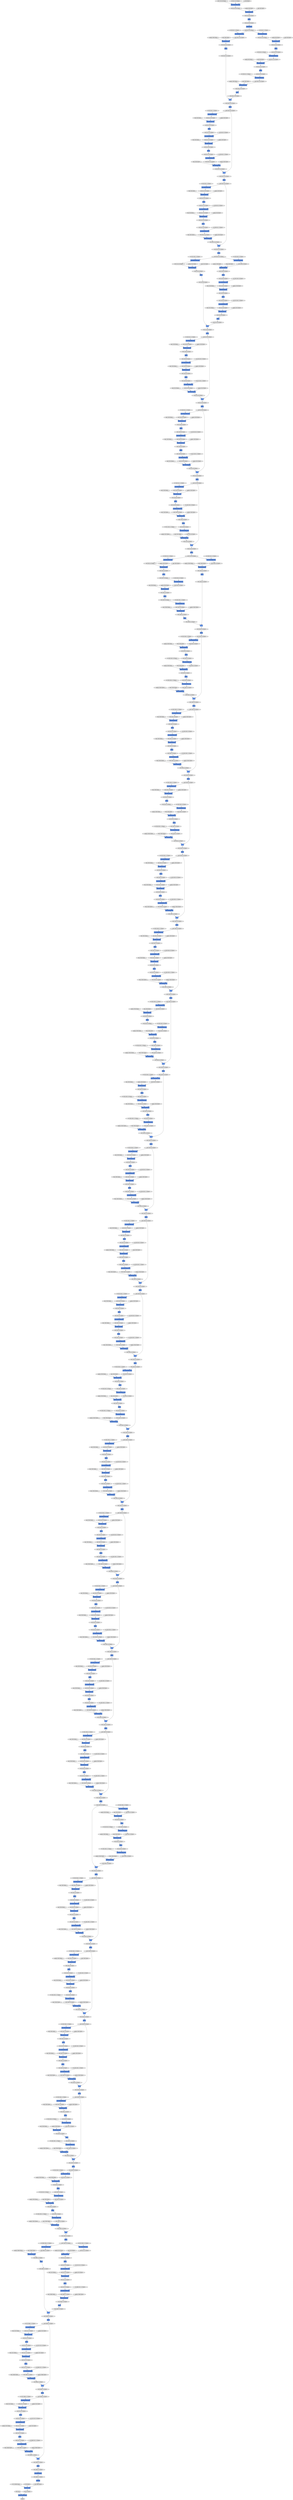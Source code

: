digraph graphname{rankdir=TB;145326208 [label="(100, 256, 4, 4), float32",shape="octagon",fillcolor="#E0E0E0",style="filled"];140902528 [label="(100, 1024, 4, 4), float32",shape="octagon",fillcolor="#E0E0E0",style="filled"];148177080 [label="beta: (256), float32",shape="octagon",fillcolor="#E0E0E0",style="filled"];148308208 [label="beta: (512), float32",shape="octagon",fillcolor="#E0E0E0",style="filled"];145326320 [label="BatchNormalization",shape="record",fillcolor="#6495ED",style="filled"];148078832 [label="(100, 256, 4, 4), float32",shape="octagon",fillcolor="#E0E0E0",style="filled"];145326376 [label="ReLU",shape="record",fillcolor="#6495ED",style="filled"];148308264 [label="(100, 256, 4, 4), float32",shape="octagon",fillcolor="#E0E0E0",style="filled"];145326432 [label="(100, 256, 4, 4), float32",shape="octagon",fillcolor="#E0E0E0",style="filled"];140902752 [label="beta: (256), float32",shape="octagon",fillcolor="#E0E0E0",style="filled"];148177248 [label="ReLU",shape="record",fillcolor="#6495ED",style="filled"];148079000 [label="W: (256, 256, 3, 3), float32",shape="octagon",fillcolor="#E0E0E0",style="filled"];145326600 [label="BatchNormalization",shape="record",fillcolor="#6495ED",style="filled"];140902920 [label="(100, 256, 4, 4), float32",shape="octagon",fillcolor="#E0E0E0",style="filled"];148079112 [label="(100, 256, 4, 4), float32",shape="octagon",fillcolor="#E0E0E0",style="filled"];148079168 [label="ReLU",shape="record",fillcolor="#6495ED",style="filled"];145326712 [label="(100, 256, 4, 4), float32",shape="octagon",fillcolor="#E0E0E0",style="filled"];148177528 [label="gamma: (256), float32",shape="octagon",fillcolor="#E0E0E0",style="filled"];148308656 [label="gamma: (2048), float32",shape="octagon",fillcolor="#E0E0E0",style="filled"];148177584 [label="_ + _",shape="record",fillcolor="#6495ED",style="filled"];145326824 [label="_ + _",shape="record",fillcolor="#6495ED",style="filled"];148079336 [label="W: (1024, 256, 1, 1), float32",shape="octagon",fillcolor="#E0E0E0",style="filled"];148308712 [label="(100, 256, 4, 4), float32",shape="octagon",fillcolor="#E0E0E0",style="filled"];140903200 [label="gamma: (1024), float32",shape="octagon",fillcolor="#E0E0E0",style="filled"];148177696 [label="(100, 512, 8, 8), float32",shape="octagon",fillcolor="#E0E0E0",style="filled"];148079448 [label="Reshape",shape="record",fillcolor="#6495ED",style="filled"];145326936 [label="(100, 256, 4, 4), float32",shape="octagon",fillcolor="#E0E0E0",style="filled"];140903256 [label="(100, 1024, 4, 4), float32",shape="octagon",fillcolor="#E0E0E0",style="filled"];148079504 [label="(100, 512, 8, 8), float32",shape="octagon",fillcolor="#E0E0E0",style="filled"];145327048 [label="ReLU",shape="record",fillcolor="#6495ED",style="filled"];140903368 [label="(100, 1024, 4, 4), float32",shape="octagon",fillcolor="#E0E0E0",style="filled"];145327104 [label="(100, 1024, 4, 4), float32",shape="octagon",fillcolor="#E0E0E0",style="filled"];148177920 [label="beta: (256), float32",shape="octagon",fillcolor="#E0E0E0",style="filled"];148309048 [label="beta: (2048), float32",shape="octagon",fillcolor="#E0E0E0",style="filled"];148177976 [label="Convolution2DFunction",shape="record",fillcolor="#6495ED",style="filled"];145327216 [label="ReLU",shape="record",fillcolor="#6495ED",style="filled"];148079728 [label="gamma: (256), float32",shape="octagon",fillcolor="#E0E0E0",style="filled"];148309104 [label="BatchNormalization",shape="record",fillcolor="#6495ED",style="filled"];145327272 [label="BatchNormalization",shape="record",fillcolor="#6495ED",style="filled"];140903592 [label="beta: (1024), float32",shape="octagon",fillcolor="#E0E0E0",style="filled"];148079784 [label="ReLU",shape="record",fillcolor="#6495ED",style="filled"];148178088 [label="(100, 512, 8, 8), float32",shape="octagon",fillcolor="#E0E0E0",style="filled"];148309216 [label="ReLU",shape="record",fillcolor="#6495ED",style="filled"];145327384 [label="(100, 1024, 4, 4), float32",shape="octagon",fillcolor="#E0E0E0",style="filled"];148079896 [label="(100, 512, 8, 8), float32",shape="octagon",fillcolor="#E0E0E0",style="filled"];42927384 [label="Convolution2DFunction",shape="record",fillcolor="#6495ED",style="filled"];140903760 [label="Convolution2DFunction",shape="record",fillcolor="#6495ED",style="filled"];145327496 [label="(100, 1024, 4, 4), float32",shape="octagon",fillcolor="#E0E0E0",style="filled"];148309440 [label="W: (10, 2048), float32",shape="octagon",fillcolor="#E0E0E0",style="filled"];148178368 [label="gamma: (1024), float32",shape="octagon",fillcolor="#E0E0E0",style="filled"];148080120 [label="beta: (256), float32",shape="octagon",fillcolor="#E0E0E0",style="filled"];148178424 [label="(100, 512, 8, 8), float32",shape="octagon",fillcolor="#E0E0E0",style="filled"];145327664 [label="BatchNormalization",shape="record",fillcolor="#6495ED",style="filled"];148080176 [label="(100, 512, 8, 8), float32",shape="octagon",fillcolor="#E0E0E0",style="filled"];148309608 [label="BatchNormalization",shape="record",fillcolor="#6495ED",style="filled"];148178536 [label="BatchNormalization",shape="record",fillcolor="#6495ED",style="filled"];145327776 [label="(100, 1024, 4, 4), float32",shape="octagon",fillcolor="#E0E0E0",style="filled"];140904096 [label="W: (256, 1024, 1, 1), float32",shape="octagon",fillcolor="#E0E0E0",style="filled"];148309776 [label="b: (10), float32",shape="octagon",fillcolor="#E0E0E0",style="filled"];145327888 [label="(100, 256, 4, 4), float32",shape="octagon",fillcolor="#E0E0E0",style="filled"];148178760 [label="beta: (1024), float32",shape="octagon",fillcolor="#E0E0E0",style="filled"];140904264 [label="ReLU",shape="record",fillcolor="#6495ED",style="filled"];148309888 [label="(100, 256, 4, 4), float32",shape="octagon",fillcolor="#E0E0E0",style="filled"];140904320 [label="(100, 256, 4, 4), float32",shape="octagon",fillcolor="#E0E0E0",style="filled"];148178816 [label="(100, 512, 8, 8), float32",shape="octagon",fillcolor="#E0E0E0",style="filled"];145328056 [label="Convolution2DFunction",shape="record",fillcolor="#6495ED",style="filled"];148080568 [label="gamma: (256), float32",shape="octagon",fillcolor="#E0E0E0",style="filled"];148080624 [label="BatchNormalization",shape="record",fillcolor="#6495ED",style="filled"];148178928 [label="(100, 512, 8, 8), float32",shape="octagon",fillcolor="#E0E0E0",style="filled"];145328168 [label="(100, 256, 4, 4), float32",shape="octagon",fillcolor="#E0E0E0",style="filled"];140904488 [label="W: (256, 256, 3, 3), float32",shape="octagon",fillcolor="#E0E0E0",style="filled"];148080736 [label="Convolution2DFunction",shape="record",fillcolor="#6495ED",style="filled"];145328280 [label="Convolution2DFunction",shape="record",fillcolor="#6495ED",style="filled"];140904600 [label="ReLU",shape="record",fillcolor="#6495ED",style="filled"];140904656 [label="BatchNormalization",shape="record",fillcolor="#6495ED",style="filled"];145328392 [label="(100, 256, 4, 4), float32",shape="octagon",fillcolor="#E0E0E0",style="filled"];148179264 [label="W: (256, 1024, 1, 1), float32",shape="octagon",fillcolor="#E0E0E0",style="filled"];148080960 [label="beta: (256), float32",shape="octagon",fillcolor="#E0E0E0",style="filled"];145328504 [label="BatchNormalization",shape="record",fillcolor="#6495ED",style="filled"];140904824 [label="W: (1024, 256, 1, 1), float32",shape="octagon",fillcolor="#E0E0E0",style="filled"];148081016 [label="(100, 256, 4, 4), float32",shape="octagon",fillcolor="#E0E0E0",style="filled"];145328560 [label="ReLU",shape="record",fillcolor="#6495ED",style="filled"];117538712 [label="W: (256, 64, 1, 1), float32",shape="octagon",fillcolor="#E0E0E0",style="filled"];145328616 [label="(100, 256, 4, 4), float32",shape="octagon",fillcolor="#E0E0E0",style="filled"];140904936 [label="_ + _",shape="record",fillcolor="#6495ED",style="filled"];148081128 [label="Convolution2DFunction",shape="record",fillcolor="#6495ED",style="filled"];140904992 [label="(100, 256, 4, 4), float32",shape="octagon",fillcolor="#E0E0E0",style="filled"];148179488 [label="ReLU",shape="record",fillcolor="#6495ED",style="filled"];145328784 [label="BatchNormalization",shape="record",fillcolor="#6495ED",style="filled"];148179656 [label="W: (256, 256, 3, 3), float32",shape="octagon",fillcolor="#E0E0E0",style="filled"];145328896 [label="(100, 256, 4, 4), float32",shape="octagon",fillcolor="#E0E0E0",style="filled"];148081408 [label="gamma: (1024), float32",shape="octagon",fillcolor="#E0E0E0",style="filled"];140905216 [label="gamma: (256), float32",shape="octagon",fillcolor="#E0E0E0",style="filled"];148081464 [label="(100, 128, 8, 8), float32",shape="octagon",fillcolor="#E0E0E0",style="filled"];148179768 [label="ReLU",shape="record",fillcolor="#6495ED",style="filled"];145329008 [label="_ + _",shape="record",fillcolor="#6495ED",style="filled"];148179824 [label="BatchNormalization",shape="record",fillcolor="#6495ED",style="filled"];140905384 [label="ReLU",shape="record",fillcolor="#6495ED",style="filled"];148081576 [label="_ + _",shape="record",fillcolor="#6495ED",style="filled"];145329120 [label="(100, 256, 4, 4), float32",shape="octagon",fillcolor="#E0E0E0",style="filled"];148179992 [label="W: (1024, 256, 1, 1), float32",shape="octagon",fillcolor="#E0E0E0",style="filled"];145329232 [label="ReLU",shape="record",fillcolor="#6495ED",style="filled"];145329288 [label="(100, 1024, 4, 4), float32",shape="octagon",fillcolor="#E0E0E0",style="filled"];148081800 [label="beta: (1024), float32",shape="octagon",fillcolor="#E0E0E0",style="filled"];140905608 [label="beta: (256), float32",shape="octagon",fillcolor="#E0E0E0",style="filled"];148180104 [label="(100, 512, 8, 8), float32",shape="octagon",fillcolor="#E0E0E0",style="filled"];140905664 [label="BatchNormalization",shape="record",fillcolor="#6495ED",style="filled"];148081856 [label="(100, 128, 8, 8), float32",shape="octagon",fillcolor="#E0E0E0",style="filled"];145329400 [label="(100, 512, 2, 2), float32",shape="octagon",fillcolor="#E0E0E0",style="filled"];145329456 [label="ReLU",shape="record",fillcolor="#6495ED",style="filled"];140905776 [label="(100, 256, 4, 4), float32",shape="octagon",fillcolor="#E0E0E0",style="filled"];148081968 [label="(100, 512, 8, 8), float32",shape="octagon",fillcolor="#E0E0E0",style="filled"];145329568 [label="(100, 1024, 4, 4), float32",shape="octagon",fillcolor="#E0E0E0",style="filled"];148180384 [label="gamma: (256), float32",shape="octagon",fillcolor="#E0E0E0",style="filled"];148180440 [label="BatchNormalization",shape="record",fillcolor="#6495ED",style="filled"];145329680 [label="(100, 1024, 4, 4), float32",shape="octagon",fillcolor="#E0E0E0",style="filled"];140906056 [label="gamma: (256), float32",shape="octagon",fillcolor="#E0E0E0",style="filled"];148180552 [label="(100, 128, 8, 8), float32",shape="octagon",fillcolor="#E0E0E0",style="filled"];148082304 [label="W: (256, 1024, 1, 1), float32",shape="octagon",fillcolor="#E0E0E0",style="filled"];140906112 [label="(100, 1024, 4, 4), float32",shape="octagon",fillcolor="#E0E0E0",style="filled"];145329848 [label="AveragePooling2D",shape="record",fillcolor="#6495ED",style="filled"];145329960 [label="(100, 1024, 4, 4), float32",shape="octagon",fillcolor="#E0E0E0",style="filled"];148180776 [label="beta: (256), float32",shape="octagon",fillcolor="#E0E0E0",style="filled"];148082472 [label="ReLU",shape="record",fillcolor="#6495ED",style="filled"];148082528 [label="BatchNormalization",shape="record",fillcolor="#6495ED",style="filled"];148180832 [label="Convolution2DFunction",shape="record",fillcolor="#6495ED",style="filled"];140906448 [label="beta: (256), float32",shape="octagon",fillcolor="#E0E0E0",style="filled"];148180944 [label="(100, 128, 8, 8), float32",shape="octagon",fillcolor="#E0E0E0",style="filled"];148260344 [label="(100, 256, 15, 15), float32",shape="octagon",fillcolor="#E0E0E0",style="filled"];124031048 [label="Convolution2DFunction",shape="record",fillcolor="#6495ED",style="filled"];140709960 [label="(100, 1024, 4, 4), float32",shape="octagon",fillcolor="#E0E0E0",style="filled"];140775608 [label="BatchNormalization",shape="record",fillcolor="#6495ED",style="filled"];124063928 [label="W: (128, 256, 1, 1), float32",shape="octagon",fillcolor="#E0E0E0",style="filled"];140710128 [label="W: (256, 256, 3, 3), float32",shape="octagon",fillcolor="#E0E0E0",style="filled"];124064096 [label="(100, 256, 4, 4), float32",shape="octagon",fillcolor="#E0E0E0",style="filled"];124031328 [label="gamma: (256), float32",shape="octagon",fillcolor="#E0E0E0",style="filled"];124031384 [label="(100, 256, 4, 4), float32",shape="octagon",fillcolor="#E0E0E0",style="filled"];140710296 [label="(100, 256, 4, 4), float32",shape="octagon",fillcolor="#E0E0E0",style="filled"];140775832 [label="W: (256, 256, 3, 3), float32",shape="octagon",fillcolor="#E0E0E0",style="filled"];124096976 [label="W: (128, 512, 1, 1), float32",shape="octagon",fillcolor="#E0E0E0",style="filled"];140710464 [label="W: (1024, 256, 1, 1), float32",shape="octagon",fillcolor="#E0E0E0",style="filled"];124064320 [label="W: (128, 128, 3, 3), float32",shape="octagon",fillcolor="#E0E0E0",style="filled"];124097144 [label="Convolution2DFunction",shape="record",fillcolor="#6495ED",style="filled"];124031608 [label="beta: (256), float32",shape="octagon",fillcolor="#E0E0E0",style="filled"];124031664 [label="Convolution2DFunction",shape="record",fillcolor="#6495ED",style="filled"];140710576 [label="(100, 1024, 4, 4), float32",shape="octagon",fillcolor="#E0E0E0",style="filled"];124064488 [label="(100, 1024, 4, 4), float32",shape="octagon",fillcolor="#E0E0E0",style="filled"];140776168 [label="W: (1024, 256, 1, 1), float32",shape="octagon",fillcolor="#E0E0E0",style="filled"];124097368 [label="W: (128, 128, 3, 3), float32",shape="octagon",fillcolor="#E0E0E0",style="filled"];140776336 [label="Convolution2DFunction",shape="record",fillcolor="#6495ED",style="filled"];124064656 [label="W: (512, 128, 1, 1), float32",shape="octagon",fillcolor="#E0E0E0",style="filled"];140710856 [label="gamma: (256), float32",shape="octagon",fillcolor="#E0E0E0",style="filled"];124064768 [label="BatchNormalization",shape="record",fillcolor="#6495ED",style="filled"];124097536 [label="BatchNormalization",shape="record",fillcolor="#6495ED",style="filled"];124032056 [label="W: (64, 256, 1, 1), float32",shape="octagon",fillcolor="#E0E0E0",style="filled"];140711024 [label="ReLU",shape="record",fillcolor="#6495ED",style="filled"];140776560 [label="gamma: (256), float32",shape="octagon",fillcolor="#E0E0E0",style="filled"];124032168 [label="BatchNormalization",shape="record",fillcolor="#6495ED",style="filled"];140776616 [label="(100, 1024, 4, 4), float32",shape="octagon",fillcolor="#E0E0E0",style="filled"];124097704 [label="W: (512, 128, 1, 1), float32",shape="octagon",fillcolor="#E0E0E0",style="filled"];124097816 [label="(100, 256, 4, 4), float32",shape="octagon",fillcolor="#E0E0E0",style="filled"];124065048 [label="gamma: (128), float32",shape="octagon",fillcolor="#E0E0E0",style="filled"];124065104 [label="ReLU",shape="record",fillcolor="#6495ED",style="filled"];140711248 [label="beta: (256), float32",shape="octagon",fillcolor="#E0E0E0",style="filled"];140711304 [label="BatchNormalization",shape="record",fillcolor="#6495ED",style="filled"];124032392 [label="W: (64, 64, 3, 3), float32",shape="octagon",fillcolor="#E0E0E0",style="filled"];124065216 [label="(100, 1024, 4, 4), float32",shape="octagon",fillcolor="#E0E0E0",style="filled"];140776952 [label="beta: (256), float32",shape="octagon",fillcolor="#E0E0E0",style="filled"];140777008 [label="(100, 1024, 4, 4), float32",shape="octagon",fillcolor="#E0E0E0",style="filled"];124098096 [label="gamma: (128), float32",shape="octagon",fillcolor="#E0E0E0",style="filled"];124098152 [label="(100, 256, 4, 4), float32",shape="octagon",fillcolor="#E0E0E0",style="filled"];124065440 [label="beta: (128), float32",shape="octagon",fillcolor="#E0E0E0",style="filled"];124032728 [label="W: (256, 64, 1, 1), float32",shape="octagon",fillcolor="#E0E0E0",style="filled"];140711696 [label="gamma: (256), float32",shape="octagon",fillcolor="#E0E0E0",style="filled"];124065608 [label="ReLU",shape="record",fillcolor="#6495ED",style="filled"];124032896 [label="Convolution2DFunction",shape="record",fillcolor="#6495ED",style="filled"];140711864 [label="Convolution2DFunction",shape="record",fillcolor="#6495ED",style="filled"];140777400 [label="gamma: (256), float32",shape="octagon",fillcolor="#E0E0E0",style="filled"];124098488 [label="beta: (128), float32",shape="octagon",fillcolor="#E0E0E0",style="filled"];124098544 [label="Convolution2DFunction",shape="record",fillcolor="#6495ED",style="filled"];140777568 [label="(100, 1024, 4, 4), float32",shape="octagon",fillcolor="#E0E0E0",style="filled"];124065888 [label="gamma: (128), float32",shape="octagon",fillcolor="#E0E0E0",style="filled"];124033120 [label="gamma: (64), float32",shape="octagon",fillcolor="#E0E0E0",style="filled"];124065944 [label="(100, 1024, 4, 4), float32",shape="octagon",fillcolor="#E0E0E0",style="filled"];124033176 [label="(100, 1024, 4, 4), float32",shape="octagon",fillcolor="#E0E0E0",style="filled"];140712088 [label="beta: (256), float32",shape="octagon",fillcolor="#E0E0E0",style="filled"];140712256 [label="(100, 1024, 4, 4), float32",shape="octagon",fillcolor="#E0E0E0",style="filled"];140777792 [label="beta: (256), float32",shape="octagon",fillcolor="#E0E0E0",style="filled"];124098936 [label="gamma: (128), float32",shape="octagon",fillcolor="#E0E0E0",style="filled"];124033400 [label="beta: (64), float32",shape="octagon",fillcolor="#E0E0E0",style="filled"];124098992 [label="BatchNormalization",shape="record",fillcolor="#6495ED",style="filled"];124033456 [label="(100, 1024, 4, 4), float32",shape="octagon",fillcolor="#E0E0E0",style="filled"];140777960 [label="(100, 256, 4, 4), float32",shape="octagon",fillcolor="#E0E0E0",style="filled"];124066280 [label="beta: (128), float32",shape="octagon",fillcolor="#E0E0E0",style="filled"];124099104 [label="ReLU",shape="record",fillcolor="#6495ED",style="filled"];140712536 [label="gamma: (1024), float32",shape="octagon",fillcolor="#E0E0E0",style="filled"];124066448 [label="Convolution2DFunction",shape="record",fillcolor="#6495ED",style="filled"];124033736 [label="gamma: (64), float32",shape="octagon",fillcolor="#E0E0E0",style="filled"];140712704 [label="(100, 256, 4, 4), float32",shape="octagon",fillcolor="#E0E0E0",style="filled"];140778240 [label="gamma: (1024), float32",shape="octagon",fillcolor="#E0E0E0",style="filled"];124099328 [label="beta: (128), float32",shape="octagon",fillcolor="#E0E0E0",style="filled"];124099384 [label="(100, 256, 4, 4), float32",shape="octagon",fillcolor="#E0E0E0",style="filled"];140778296 [label="ReLU",shape="record",fillcolor="#6495ED",style="filled"];124033904 [label="(100, 1024, 4, 4), float32",shape="octagon",fillcolor="#E0E0E0",style="filled"];140778408 [label="(100, 1024, 4, 4), float32",shape="octagon",fillcolor="#E0E0E0",style="filled"];124066728 [label="gamma: (512), float32",shape="octagon",fillcolor="#E0E0E0",style="filled"];124066784 [label="(100, 256, 4, 4), float32",shape="octagon",fillcolor="#E0E0E0",style="filled"];140712928 [label="beta: (1024), float32",shape="octagon",fillcolor="#E0E0E0",style="filled"];124034128 [label="beta: (64), float32",shape="octagon",fillcolor="#E0E0E0",style="filled"];140713096 [label="ReLU",shape="record",fillcolor="#6495ED",style="filled"];140778632 [label="beta: (1024), float32",shape="octagon",fillcolor="#E0E0E0",style="filled"];124099776 [label="gamma: (512), float32",shape="octagon",fillcolor="#E0E0E0",style="filled"];124034296 [label="(100, 256, 4, 4), float32",shape="octagon",fillcolor="#E0E0E0",style="filled"];140778800 [label="ReLU",shape="record",fillcolor="#6495ED",style="filled"];140713264 [label="W: (1024, 512, 1, 1), float32",shape="octagon",fillcolor="#E0E0E0",style="filled"];124067120 [label="beta: (512), float32",shape="octagon",fillcolor="#E0E0E0",style="filled"];124067176 [label="_ + _",shape="record",fillcolor="#6495ED",style="filled"];124099944 [label="(100, 256, 4, 4), float32",shape="octagon",fillcolor="#E0E0E0",style="filled"];140713432 [label="(100, 1024, 4, 4), float32",shape="octagon",fillcolor="#E0E0E0",style="filled"];124034576 [label="gamma: (256), float32",shape="octagon",fillcolor="#E0E0E0",style="filled"];124034632 [label="(100, 1024, 4, 4), float32",shape="octagon",fillcolor="#E0E0E0",style="filled"];124100168 [label="beta: (512), float32",shape="octagon",fillcolor="#E0E0E0",style="filled"];124067400 [label="W: (512, 256, 1, 1), float32",shape="octagon",fillcolor="#E0E0E0",style="filled"];140779136 [label="W: (256, 1024, 1, 1), float32",shape="octagon",fillcolor="#E0E0E0",style="filled"];124067512 [label="(100, 1024, 4, 4), float32",shape="octagon",fillcolor="#E0E0E0",style="filled"];140713712 [label="gamma: (1024), float32",shape="octagon",fillcolor="#E0E0E0",style="filled"];140779304 [label="(100, 256, 4, 4), float32",shape="octagon",fillcolor="#E0E0E0",style="filled"];124034968 [label="beta: (256), float32",shape="octagon",fillcolor="#E0E0E0",style="filled"];124035024 [label="ReLU",shape="record",fillcolor="#6495ED",style="filled"];124067792 [label="gamma: (512), float32",shape="octagon",fillcolor="#E0E0E0",style="filled"];140812360 [label="W: (1024, 256, 1, 1), float32",shape="octagon",fillcolor="#E0E0E0",style="filled"];140943488 [label="gamma: (1024), float32",shape="octagon",fillcolor="#E0E0E0",style="filled"];145301688 [label="BatchNormalization",shape="record",fillcolor="#6495ED",style="filled"];140812472 [label="Convolution2DFunction",shape="record",fillcolor="#6495ED",style="filled"];140943544 [label="(100, 256, 4, 4), float32",shape="octagon",fillcolor="#E0E0E0",style="filled"];145301800 [label="(100, 256, 4, 4), float32",shape="octagon",fillcolor="#E0E0E0",style="filled"];140878120 [label="gamma: (256), float32",shape="octagon",fillcolor="#E0E0E0",style="filled"];140943656 [label="ReLU",shape="record",fillcolor="#6495ED",style="filled"];148218208 [label="beta: (256), float32",shape="octagon",fillcolor="#E0E0E0",style="filled"];140878176 [label="BatchNormalization",shape="record",fillcolor="#6495ED",style="filled"];145301912 [label="_ + _",shape="record",fillcolor="#6495ED",style="filled"];148218264 [label="_ + _",shape="record",fillcolor="#6495ED",style="filled"];140812752 [label="gamma: (256), float32",shape="octagon",fillcolor="#E0E0E0",style="filled"];145302024 [label="(100, 256, 4, 4), float32",shape="octagon",fillcolor="#E0E0E0",style="filled"];140943880 [label="beta: (1024), float32",shape="octagon",fillcolor="#E0E0E0",style="filled"];148218376 [label="BatchNormalization",shape="record",fillcolor="#6495ED",style="filled"];140943936 [label="(100, 256, 4, 4), float32",shape="octagon",fillcolor="#E0E0E0",style="filled"];145302136 [label="ReLU",shape="record",fillcolor="#6495ED",style="filled"];140812920 [label="(100, 1024, 4, 4), float32",shape="octagon",fillcolor="#E0E0E0",style="filled"];145302192 [label="(100, 1024, 4, 4), float32",shape="octagon",fillcolor="#E0E0E0",style="filled"];140878512 [label="beta: (256), float32",shape="octagon",fillcolor="#E0E0E0",style="filled"];140878568 [label="(100, 256, 4, 4), float32",shape="octagon",fillcolor="#E0E0E0",style="filled"];148218656 [label="gamma: (1024), float32",shape="octagon",fillcolor="#E0E0E0",style="filled"];145302304 [label="ReLU",shape="record",fillcolor="#6495ED",style="filled"];145302360 [label="BatchNormalization",shape="record",fillcolor="#6495ED",style="filled"];140813144 [label="beta: (256), float32",shape="octagon",fillcolor="#E0E0E0",style="filled"];148218712 [label="Convolution2DFunction",shape="record",fillcolor="#6495ED",style="filled"];145302472 [label="(100, 1024, 4, 4), float32",shape="octagon",fillcolor="#E0E0E0",style="filled"];148218824 [label="(100, 64, 15, 15), float32",shape="octagon",fillcolor="#E0E0E0",style="filled"];140944384 [label="W: (256, 1024, 1, 1), float32",shape="octagon",fillcolor="#E0E0E0",style="filled"];145302584 [label="(100, 1024, 4, 4), float32",shape="octagon",fillcolor="#E0E0E0",style="filled"];140878960 [label="gamma: (1024), float32",shape="octagon",fillcolor="#E0E0E0",style="filled"];148219048 [label="beta: (1024), float32",shape="octagon",fillcolor="#E0E0E0",style="filled"];140879016 [label="ReLU",shape="record",fillcolor="#6495ED",style="filled"];140944552 [label="(100, 1024, 4, 4), float32",shape="octagon",fillcolor="#E0E0E0",style="filled"];145302752 [label="Convolution2DFunction",shape="record",fillcolor="#6495ED",style="filled"];148219104 [label="ReLU",shape="record",fillcolor="#6495ED",style="filled"];140813592 [label="gamma: (256), float32",shape="octagon",fillcolor="#E0E0E0",style="filled"];140879128 [label="(100, 256, 4, 4), float32",shape="octagon",fillcolor="#E0E0E0",style="filled"];145302864 [label="(100, 1024, 4, 4), float32",shape="octagon",fillcolor="#E0E0E0",style="filled"];140813648 [label="(100, 1024, 4, 4), float32",shape="octagon",fillcolor="#E0E0E0",style="filled"];148219216 [label="(100, 64, 15, 15), float32",shape="octagon",fillcolor="#E0E0E0",style="filled"];140944776 [label="W: (256, 256, 3, 3), float32",shape="octagon",fillcolor="#E0E0E0",style="filled"];145302976 [label="(100, 256, 4, 4), float32",shape="octagon",fillcolor="#E0E0E0",style="filled"];140879352 [label="beta: (1024), float32",shape="octagon",fillcolor="#E0E0E0",style="filled"];140944888 [label="(100, 256, 4, 4), float32",shape="octagon",fillcolor="#E0E0E0",style="filled"];140944944 [label="Convolution2DFunction",shape="record",fillcolor="#6495ED",style="filled"];145303144 [label="Convolution2DFunction",shape="record",fillcolor="#6495ED",style="filled"];148219552 [label="W: (256, 1024, 1, 1), float32",shape="octagon",fillcolor="#E0E0E0",style="filled"];140813984 [label="beta: (256), float32",shape="octagon",fillcolor="#E0E0E0",style="filled"];145303256 [label="(100, 256, 4, 4), float32",shape="octagon",fillcolor="#E0E0E0",style="filled"];140945112 [label="W: (1024, 256, 1, 1), float32",shape="octagon",fillcolor="#E0E0E0",style="filled"];140814040 [label="(100, 256, 4, 4), float32",shape="octagon",fillcolor="#E0E0E0",style="filled"];145303368 [label="Convolution2DFunction",shape="record",fillcolor="#6495ED",style="filled"];140945224 [label="(100, 256, 4, 4), float32",shape="octagon",fillcolor="#E0E0E0",style="filled"];140945280 [label="Convolution2DFunction",shape="record",fillcolor="#6495ED",style="filled"];148219776 [label="ReLU",shape="record",fillcolor="#6495ED",style="filled"];145303480 [label="(100, 256, 4, 4), float32",shape="octagon",fillcolor="#E0E0E0",style="filled"];140879856 [label="W: (256, 1024, 1, 1), float32",shape="octagon",fillcolor="#E0E0E0",style="filled"];148219944 [label="W: (256, 256, 3, 3), float32",shape="octagon",fillcolor="#E0E0E0",style="filled"];145303592 [label="BatchNormalization",shape="record",fillcolor="#6495ED",style="filled"];145303648 [label="ReLU",shape="record",fillcolor="#6495ED",style="filled"];140945504 [label="gamma: (256), float32",shape="octagon",fillcolor="#E0E0E0",style="filled"];140814432 [label="gamma: (1024), float32",shape="octagon",fillcolor="#E0E0E0",style="filled"];145303704 [label="(100, 256, 4, 4), float32",shape="octagon",fillcolor="#E0E0E0",style="filled"];140814488 [label="ReLU",shape="record",fillcolor="#6495ED",style="filled"];140945560 [label="ReLU",shape="record",fillcolor="#6495ED",style="filled"];148220056 [label="Convolution2DFunction",shape="record",fillcolor="#6495ED",style="filled"];148220112 [label="(100, 64, 15, 15), float32",shape="octagon",fillcolor="#E0E0E0",style="filled"];140814600 [label="BatchNormalization",shape="record",fillcolor="#6495ED",style="filled"];140945672 [label="BatchNormalization",shape="record",fillcolor="#6495ED",style="filled"];145303872 [label="BatchNormalization",shape="record",fillcolor="#6495ED",style="filled"];148220280 [label="W: (1024, 256, 1, 1), float32",shape="octagon",fillcolor="#E0E0E0",style="filled"];140880248 [label="W: (256, 256, 3, 3), float32",shape="octagon",fillcolor="#E0E0E0",style="filled"];145303984 [label="(100, 256, 4, 4), float32",shape="octagon",fillcolor="#E0E0E0",style="filled"];140945896 [label="beta: (256), float32",shape="octagon",fillcolor="#E0E0E0",style="filled"];140814824 [label="beta: (1024), float32",shape="octagon",fillcolor="#E0E0E0",style="filled"];148220392 [label="BatchNormalization",shape="record",fillcolor="#6495ED",style="filled"];145304096 [label="_ + _",shape="record",fillcolor="#6495ED",style="filled"];140880416 [label="BatchNormalization",shape="record",fillcolor="#6495ED",style="filled"];140945952 [label="(100, 1024, 4, 4), float32",shape="octagon",fillcolor="#E0E0E0",style="filled"];148220448 [label="(100, 256, 15, 15), float32",shape="octagon",fillcolor="#E0E0E0",style="filled"];145304208 [label="(100, 256, 4, 4), float32",shape="octagon",fillcolor="#E0E0E0",style="filled"];140814992 [label="(100, 1024, 4, 4), float32",shape="octagon",fillcolor="#E0E0E0",style="filled"];140946064 [label="(100, 1024, 4, 4), float32",shape="octagon",fillcolor="#E0E0E0",style="filled"];140880584 [label="W: (1024, 256, 1, 1), float32",shape="octagon",fillcolor="#E0E0E0",style="filled"];148220672 [label="gamma: (256), float32",shape="octagon",fillcolor="#E0E0E0",style="filled"];145304320 [label="ReLU",shape="record",fillcolor="#6495ED",style="filled"];145304376 [label="(100, 1024, 4, 4), float32",shape="octagon",fillcolor="#E0E0E0",style="filled"];140880696 [label="Convolution2DFunction",shape="record",fillcolor="#6495ED",style="filled"];148220728 [label="BatchNormalization",shape="record",fillcolor="#6495ED",style="filled"];145304488 [label="ReLU",shape="record",fillcolor="#6495ED",style="filled"];140946344 [label="gamma: (256), float32",shape="octagon",fillcolor="#E0E0E0",style="filled"];148220840 [label="(100, 256, 15, 15), float32",shape="octagon",fillcolor="#E0E0E0",style="filled"];145304544 [label="BatchNormalization",shape="record",fillcolor="#6495ED",style="filled"];140815328 [label="W: (256, 1024, 1, 1), float32",shape="octagon",fillcolor="#E0E0E0",style="filled"];140946400 [label="(100, 1024, 4, 4), float32",shape="octagon",fillcolor="#E0E0E0",style="filled"];145304656 [label="(100, 1024, 4, 4), float32",shape="octagon",fillcolor="#E0E0E0",style="filled"];140880976 [label="gamma: (256), float32",shape="octagon",fillcolor="#E0E0E0",style="filled"];148221064 [label="beta: (256), float32",shape="octagon",fillcolor="#E0E0E0",style="filled"];140881032 [label="Convolution2DFunction",shape="record",fillcolor="#6495ED",style="filled"];145304768 [label="(100, 1024, 4, 4), float32",shape="octagon",fillcolor="#E0E0E0",style="filled"];140815552 [label="(100, 256, 4, 4), float32",shape="octagon",fillcolor="#E0E0E0",style="filled"];148221120 [label="(100, 256, 15, 15), float32",shape="octagon",fillcolor="#E0E0E0",style="filled"];140946736 [label="beta: (256), float32",shape="octagon",fillcolor="#E0E0E0",style="filled"];148221232 [label="(100, 64, 15, 15), float32",shape="octagon",fillcolor="#E0E0E0",style="filled"];145304936 [label="Convolution2DFunction",shape="record",fillcolor="#6495ED",style="filled"];140815720 [label="W: (256, 256, 3, 3), float32",shape="octagon",fillcolor="#E0E0E0",style="filled"];140946792 [label="BatchNormalization",shape="record",fillcolor="#6495ED",style="filled"];145305048 [label="(100, 1024, 4, 4), float32",shape="octagon",fillcolor="#E0E0E0",style="filled"];140881368 [label="beta: (256), float32",shape="octagon",fillcolor="#E0E0E0",style="filled"];140815832 [label="(100, 1024, 4, 4), float32",shape="octagon",fillcolor="#E0E0E0",style="filled"];140946904 [label="Convolution2DFunction",shape="record",fillcolor="#6495ED",style="filled"];140881424 [label="(100, 256, 4, 4), float32",shape="octagon",fillcolor="#E0E0E0",style="filled"];148221512 [label="gamma: (256), float32",shape="octagon",fillcolor="#E0E0E0",style="filled"];145305160 [label="(100, 256, 4, 4), float32",shape="octagon",fillcolor="#E0E0E0",style="filled"];140816056 [label="W: (1024, 256, 1, 1), float32",shape="octagon",fillcolor="#E0E0E0",style="filled"];145305328 [label="Convolution2DFunction",shape="record",fillcolor="#6495ED",style="filled"];140947184 [label="gamma: (1024), float32",shape="octagon",fillcolor="#E0E0E0",style="filled"];148221680 [label="BatchNormalization",shape="record",fillcolor="#6495ED",style="filled"];140947240 [label="ReLU",shape="record",fillcolor="#6495ED",style="filled"];145305440 [label="(100, 256, 4, 4), float32",shape="octagon",fillcolor="#E0E0E0",style="filled"];140816224 [label="ReLU",shape="record",fillcolor="#6495ED",style="filled"];140881816 [label="gamma: (256), float32",shape="octagon",fillcolor="#E0E0E0",style="filled"];140947352 [label="(100, 256, 4, 4), float32",shape="octagon",fillcolor="#E0E0E0",style="filled"];148221904 [label="beta: (256), float32",shape="octagon",fillcolor="#E0E0E0",style="filled"];145305552 [label="Convolution2DFunction",shape="record",fillcolor="#6495ED",style="filled"];140881872 [label="(100, 256, 4, 4), float32",shape="octagon",fillcolor="#E0E0E0",style="filled"];124072008 [label="BatchNormalization",shape="record",fillcolor="#6495ED",style="filled"];148156544 [label="gamma: (256), float32",shape="octagon",fillcolor="#E0E0E0",style="filled"];148287672 [label="gamma: (512), float32",shape="octagon",fillcolor="#E0E0E0",style="filled"];148156600 [label="(100, 128, 8, 8), float32",shape="octagon",fillcolor="#E0E0E0",style="filled"];148287728 [label="Convolution2DFunction",shape="record",fillcolor="#6495ED",style="filled"];124072232 [label="beta: (512), float32",shape="octagon",fillcolor="#E0E0E0",style="filled"];124072288 [label="(100, 256, 4, 4), float32",shape="octagon",fillcolor="#E0E0E0",style="filled"];148287840 [label="(100, 64, 15, 15), float32",shape="octagon",fillcolor="#E0E0E0",style="filled"];148156936 [label="beta: (256), float32",shape="octagon",fillcolor="#E0E0E0",style="filled"];148288064 [label="beta: (512), float32",shape="octagon",fillcolor="#E0E0E0",style="filled"];148156992 [label="ReLU",shape="record",fillcolor="#6495ED",style="filled"];148288120 [label="ReLU",shape="record",fillcolor="#6495ED",style="filled"];148157104 [label="BatchNormalization",shape="record",fillcolor="#6495ED",style="filled"];148288232 [label="(100, 64, 15, 15), float32",shape="octagon",fillcolor="#E0E0E0",style="filled"];124072736 [label="W: (128, 512, 1, 1), float32",shape="octagon",fillcolor="#E0E0E0",style="filled"];148157384 [label="gamma: (256), float32",shape="octagon",fillcolor="#E0E0E0",style="filled"];148288512 [label="gamma: (2048), float32",shape="octagon",fillcolor="#E0E0E0",style="filled"];124072960 [label="Convolution2DFunction",shape="record",fillcolor="#6495ED",style="filled"];148157440 [label="(100, 128, 8, 8), float32",shape="octagon",fillcolor="#E0E0E0",style="filled"];276575232 [label="(100, 3, 32, 32), float32",shape="octagon",fillcolor="#E0E0E0",style="filled"];148157552 [label="_ + _",shape="record",fillcolor="#6495ED",style="filled"];276575400 [label="(100), int32",shape="octagon",fillcolor="#E0E0E0",style="filled"];124073128 [label="W: (128, 128, 3, 3), float32",shape="octagon",fillcolor="#E0E0E0",style="filled"];148288680 [label="BatchNormalization",shape="record",fillcolor="#6495ED",style="filled"];276575456 [label="_ + _",shape="record",fillcolor="#6495ED",style="filled"];148157776 [label="beta: (256), float32",shape="octagon",fillcolor="#E0E0E0",style="filled"];276575568 [label="(100, 256, 4, 4), float32",shape="octagon",fillcolor="#E0E0E0",style="filled"];148288904 [label="beta: (2048), float32",shape="octagon",fillcolor="#E0E0E0",style="filled"];148157832 [label="(100, 128, 8, 8), float32",shape="octagon",fillcolor="#E0E0E0",style="filled"];276575680 [label="ReLU",shape="record",fillcolor="#6495ED",style="filled"];148288960 [label="Convolution2DFunction",shape="record",fillcolor="#6495ED",style="filled"];276575736 [label="(100, 1024, 4, 4), float32",shape="octagon",fillcolor="#E0E0E0",style="filled"];148157944 [label="(100, 512, 8, 8), float32",shape="octagon",fillcolor="#E0E0E0",style="filled"];124073464 [label="W: (512, 128, 1, 1), float32",shape="octagon",fillcolor="#E0E0E0",style="filled"];148289072 [label="(100, 64, 15, 15), float32",shape="octagon",fillcolor="#E0E0E0",style="filled"];276575848 [label="ReLU",shape="record",fillcolor="#6495ED",style="filled"];276575904 [label="BatchNormalization",shape="record",fillcolor="#6495ED",style="filled"];124073632 [label="(100, 256, 4, 4), float32",shape="octagon",fillcolor="#E0E0E0",style="filled"];148158224 [label="gamma: (1024), float32",shape="octagon",fillcolor="#E0E0E0",style="filled"];276576016 [label="(100, 1024, 4, 4), float32",shape="octagon",fillcolor="#E0E0E0",style="filled"];148158280 [label="(100, 128, 8, 8), float32",shape="octagon",fillcolor="#E0E0E0",style="filled"];148289408 [label="W: (512, 2048, 1, 1), float32",shape="octagon",fillcolor="#E0E0E0",style="filled"];276576128 [label="(100, 1024, 4, 4), float32",shape="octagon",fillcolor="#E0E0E0",style="filled"];124073856 [label="gamma: (128), float32",shape="octagon",fillcolor="#E0E0E0",style="filled"];148158392 [label="Convolution2DFunction",shape="record",fillcolor="#6495ED",style="filled"];148262360 [label="(100, 64, 15, 15), float32",shape="octagon",fillcolor="#E0E0E0",style="filled"];44742528 [label="W: (64, 3, 3, 3), float32",shape="octagon",fillcolor="#E0E0E0",style="filled"];276576296 [label="Convolution2DFunction",shape="record",fillcolor="#6495ED",style="filled"];124074024 [label="(100, 256, 4, 4), float32",shape="octagon",fillcolor="#E0E0E0",style="filled"];148289576 [label="(100, 64, 30, 30), float32",shape="octagon",fillcolor="#E0E0E0",style="filled"];148158616 [label="beta: (1024), float32",shape="octagon",fillcolor="#E0E0E0",style="filled"];276576408 [label="(100, 1024, 4, 4), float32",shape="octagon",fillcolor="#E0E0E0",style="filled"];148158672 [label="(100, 128, 8, 8), float32",shape="octagon",fillcolor="#E0E0E0",style="filled"];148289800 [label="W: (512, 512, 3, 3), float32",shape="octagon",fillcolor="#E0E0E0",style="filled"];276576520 [label="(100, 256, 4, 4), float32",shape="octagon",fillcolor="#E0E0E0",style="filled"];124074248 [label="beta: (128), float32",shape="octagon",fillcolor="#E0E0E0",style="filled"];148158784 [label="ReLU",shape="record",fillcolor="#6495ED",style="filled"];276576688 [label="Convolution2DFunction",shape="record",fillcolor="#6495ED",style="filled"];124074416 [label="Convolution2DFunction",shape="record",fillcolor="#6495ED",style="filled"];276576800 [label="(100, 256, 4, 4), float32",shape="octagon",fillcolor="#E0E0E0",style="filled"];148290136 [label="W: (2048, 512, 1, 1), float32",shape="octagon",fillcolor="#E0E0E0",style="filled"];148159120 [label="W: (256, 1024, 1, 1), float32",shape="octagon",fillcolor="#E0E0E0",style="filled"];276576912 [label="Convolution2DFunction",shape="record",fillcolor="#6495ED",style="filled"];124074696 [label="gamma: (128), float32",shape="octagon",fillcolor="#E0E0E0",style="filled"];148290248 [label="(100, 64, 30, 30), float32",shape="octagon",fillcolor="#E0E0E0",style="filled"];276577024 [label="(100, 256, 4, 4), float32",shape="octagon",fillcolor="#E0E0E0",style="filled"];148159288 [label="ReLU",shape="record",fillcolor="#6495ED",style="filled"];276577136 [label="BatchNormalization",shape="record",fillcolor="#6495ED",style="filled"];124074864 [label="BatchNormalization",shape="record",fillcolor="#6495ED",style="filled"];148159344 [label="(100, 512, 8, 8), float32",shape="octagon",fillcolor="#E0E0E0",style="filled"];276577192 [label="ReLU",shape="record",fillcolor="#6495ED",style="filled"];148290528 [label="gamma: (512), float32",shape="octagon",fillcolor="#E0E0E0",style="filled"];276577248 [label="(100, 256, 4, 4), float32",shape="octagon",fillcolor="#E0E0E0",style="filled"];148159512 [label="W: (256, 256, 3, 3), float32",shape="octagon",fillcolor="#E0E0E0",style="filled"];148290584 [label="MaxPooling2D",shape="record",fillcolor="#6495ED",style="filled"];124075088 [label="beta: (128), float32",shape="octagon",fillcolor="#E0E0E0",style="filled"];276577416 [label="BatchNormalization",shape="record",fillcolor="#6495ED",style="filled"];124075144 [label="ReLU",shape="record",fillcolor="#6495ED",style="filled"];148159624 [label="BatchNormalization",shape="record",fillcolor="#6495ED",style="filled"];148290696 [label="ReLU",shape="record",fillcolor="#6495ED",style="filled"];148159680 [label="Convolution2DFunction",shape="record",fillcolor="#6495ED",style="filled"];276577528 [label="(100, 256, 4, 4), float32",shape="octagon",fillcolor="#E0E0E0",style="filled"];124075256 [label="(100, 256, 4, 4), float32",shape="octagon",fillcolor="#E0E0E0",style="filled"];148290920 [label="beta: (512), float32",shape="octagon",fillcolor="#E0E0E0",style="filled"];148159848 [label="W: (1024, 256, 1, 1), float32",shape="octagon",fillcolor="#E0E0E0",style="filled"];276577640 [label="_ + _",shape="record",fillcolor="#6495ED",style="filled"];148290976 [label="(100, 64, 30, 30), float32",shape="octagon",fillcolor="#E0E0E0",style="filled"];276577752 [label="(100, 256, 4, 4), float32",shape="octagon",fillcolor="#E0E0E0",style="filled"];148159960 [label="(100, 512, 8, 8), float32",shape="octagon",fillcolor="#E0E0E0",style="filled"];124075536 [label="gamma: (512), float32",shape="octagon",fillcolor="#E0E0E0",style="filled"];148291088 [label="(100, 64, 15, 15), float32",shape="octagon",fillcolor="#E0E0E0",style="filled"];276577864 [label="ReLU",shape="record",fillcolor="#6495ED",style="filled"];276577920 [label="(100, 1024, 4, 4), float32",shape="octagon",fillcolor="#E0E0E0",style="filled"];117423744 [label="b: (64), float32",shape="octagon",fillcolor="#E0E0E0",style="filled"];124075704 [label="(100, 256, 4, 4), float32",shape="octagon",fillcolor="#E0E0E0",style="filled"];148160240 [label="gamma: (256), float32",shape="octagon",fillcolor="#E0E0E0",style="filled"];276578032 [label="ReLU",shape="record",fillcolor="#6495ED",style="filled"];117423856 [label="Convolution2DFunction",shape="record",fillcolor="#6495ED",style="filled"];148291368 [label="gamma: (512), float32",shape="octagon",fillcolor="#E0E0E0",style="filled"];276578088 [label="BatchNormalization",shape="record",fillcolor="#6495ED",style="filled"];148160296 [label="(100, 128, 8, 8), float32",shape="octagon",fillcolor="#E0E0E0",style="filled"];276578200 [label="(100, 1024, 4, 4), float32",shape="octagon",fillcolor="#E0E0E0",style="filled"];148160408 [label="Convolution2DFunction",shape="record",fillcolor="#6495ED",style="filled"];124075928 [label="beta: (512), float32",shape="octagon",fillcolor="#E0E0E0",style="filled"];117424024 [label="ReLU",shape="record",fillcolor="#6495ED",style="filled"];117424080 [label="BatchNormalization",shape="record",fillcolor="#6495ED",style="filled"];145277000 [label="_ + _",shape="record",fillcolor="#6495ED",style="filled"];145244288 [label="ReLU",shape="record",fillcolor="#6495ED",style="filled"];148259000 [label="gamma: (2048), float32",shape="octagon",fillcolor="#E0E0E0",style="filled"];145277112 [label="(100, 256, 4, 4), float32",shape="octagon",fillcolor="#E0E0E0",style="filled"];145244344 [label="BatchNormalization",shape="record",fillcolor="#6495ED",style="filled"];140853432 [label="beta: (256), float32",shape="octagon",fillcolor="#E0E0E0",style="filled"];148259056 [label="(100, 256, 15, 15), float32",shape="octagon",fillcolor="#E0E0E0",style="filled"];148193576 [label="gamma: (256), float32",shape="octagon",fillcolor="#E0E0E0",style="filled"];145277224 [label="ReLU",shape="record",fillcolor="#6495ED",style="filled"];145244456 [label="(100, 1024, 4, 4), float32",shape="octagon",fillcolor="#E0E0E0",style="filled"];145277280 [label="(100, 1024, 4, 4), float32",shape="octagon",fillcolor="#E0E0E0",style="filled"];148062560 [label="W: (256, 1024, 1, 1), float32",shape="octagon",fillcolor="#E0E0E0",style="filled"];140853600 [label="Convolution2DFunction",shape="record",fillcolor="#6495ED",style="filled"];145244568 [label="(100, 1024, 4, 4), float32",shape="octagon",fillcolor="#E0E0E0",style="filled"];140755296 [label="W: (256, 1024, 1, 1), float32",shape="octagon",fillcolor="#E0E0E0",style="filled"];148193632 [label="Convolution2DFunction",shape="record",fillcolor="#6495ED",style="filled"];148259168 [label="BatchNormalization",shape="record",fillcolor="#6495ED",style="filled"];145277392 [label="ReLU",shape="record",fillcolor="#6495ED",style="filled"];148193744 [label="(100, 128, 8, 8), float32",shape="octagon",fillcolor="#E0E0E0",style="filled"];145277448 [label="BatchNormalization",shape="record",fillcolor="#6495ED",style="filled"];140755464 [label="Convolution2DFunction",shape="record",fillcolor="#6495ED",style="filled"];148062728 [label="(100, 256, 4, 4), float32",shape="octagon",fillcolor="#E0E0E0",style="filled"];148259392 [label="beta: (2048), float32",shape="octagon",fillcolor="#E0E0E0",style="filled"];145244736 [label="Convolution2DFunction",shape="record",fillcolor="#6495ED",style="filled"];148062784 [label="Convolution2DFunction",shape="record",fillcolor="#6495ED",style="filled"];145277560 [label="(100, 1024, 4, 4), float32",shape="octagon",fillcolor="#E0E0E0",style="filled"];140853880 [label="gamma: (256), float32",shape="octagon",fillcolor="#E0E0E0",style="filled"];148259448 [label="(100, 256, 15, 15), float32",shape="octagon",fillcolor="#E0E0E0",style="filled"];148193968 [label="beta: (256), float32",shape="octagon",fillcolor="#E0E0E0",style="filled"];145244848 [label="(100, 1024, 4, 4), float32",shape="octagon",fillcolor="#E0E0E0",style="filled"];145277672 [label="(100, 1024, 4, 4), float32",shape="octagon",fillcolor="#E0E0E0",style="filled"];148062952 [label="W: (256, 256, 3, 3), float32",shape="octagon",fillcolor="#E0E0E0",style="filled"];140755688 [label="W: (256, 256, 3, 3), float32",shape="octagon",fillcolor="#E0E0E0",style="filled"];148194024 [label="ReLU",shape="record",fillcolor="#6495ED",style="filled"];145244960 [label="(100, 256, 4, 4), float32",shape="octagon",fillcolor="#E0E0E0",style="filled"];140854048 [label="(100, 1024, 4, 4), float32",shape="octagon",fillcolor="#E0E0E0",style="filled"];148259560 [label="(100, 256, 15, 15), float32",shape="octagon",fillcolor="#E0E0E0",style="filled"];148063064 [label="ReLU",shape="record",fillcolor="#6495ED",style="filled"];148194136 [label="(100, 128, 8, 8), float32",shape="octagon",fillcolor="#E0E0E0",style="filled"];148259728 [label="W: (2048, 1024, 1, 1), float32",shape="octagon",fillcolor="#E0E0E0",style="filled"];145277840 [label="Convolution2DFunction",shape="record",fillcolor="#6495ED",style="filled"];140755856 [label="_ + _",shape="record",fillcolor="#6495ED",style="filled"];145245128 [label="Convolution2DFunction",shape="record",fillcolor="#6495ED",style="filled"];148063120 [label="_ + _",shape="record",fillcolor="#6495ED",style="filled"];145277952 [label="(100, 1024, 4, 4), float32",shape="octagon",fillcolor="#E0E0E0",style="filled"];140854272 [label="beta: (256), float32",shape="octagon",fillcolor="#E0E0E0",style="filled"];145245240 [label="(100, 256, 4, 4), float32",shape="octagon",fillcolor="#E0E0E0",style="filled"];148063288 [label="W: (1024, 256, 1, 1), float32",shape="octagon",fillcolor="#E0E0E0",style="filled"];140756024 [label="W: (1024, 256, 1, 1), float32",shape="octagon",fillcolor="#E0E0E0",style="filled"];148194416 [label="gamma: (1024), float32",shape="octagon",fillcolor="#E0E0E0",style="filled"];145278064 [label="(100, 256, 4, 4), float32",shape="octagon",fillcolor="#E0E0E0",style="filled"];148259952 [label="ReLU",shape="record",fillcolor="#6495ED",style="filled"];145245352 [label="Convolution2DFunction",shape="record",fillcolor="#6495ED",style="filled"];140756136 [label="(100, 256, 4, 4), float32",shape="octagon",fillcolor="#E0E0E0",style="filled"];140854440 [label="(100, 256, 4, 4), float32",shape="octagon",fillcolor="#E0E0E0",style="filled"];148063400 [label="BatchNormalization",shape="record",fillcolor="#6495ED",style="filled"];148063456 [label="(100, 1024, 4, 4), float32",shape="octagon",fillcolor="#E0E0E0",style="filled"];148194472 [label="(100, 256, 15, 15), float32",shape="octagon",fillcolor="#E0E0E0",style="filled"];145278232 [label="Convolution2DFunction",shape="record",fillcolor="#6495ED",style="filled"];145245464 [label="(100, 256, 4, 4), float32",shape="octagon",fillcolor="#E0E0E0",style="filled"];148194584 [label="BatchNormalization",shape="record",fillcolor="#6495ED",style="filled"];148260176 [label="gamma: (2048), float32",shape="octagon",fillcolor="#E0E0E0",style="filled"];145278344 [label="(100, 256, 4, 4), float32",shape="octagon",fillcolor="#E0E0E0",style="filled"];145245576 [label="BatchNormalization",shape="record",fillcolor="#6495ED",style="filled"];148260232 [label="_ + _",shape="record",fillcolor="#6495ED",style="filled"];145245632 [label="ReLU",shape="record",fillcolor="#6495ED",style="filled"];148063680 [label="gamma: (256), float32",shape="octagon",fillcolor="#E0E0E0",style="filled"];140854720 [label="gamma: (1024), float32",shape="octagon",fillcolor="#E0E0E0",style="filled"];148194808 [label="beta: (1024), float32",shape="octagon",fillcolor="#E0E0E0",style="filled"];145278456 [label="Convolution2DFunction",shape="record",fillcolor="#6495ED",style="filled"];145245688 [label="(100, 256, 4, 4), float32",shape="octagon",fillcolor="#E0E0E0",style="filled"];140756472 [label="(100, 256, 4, 4), float32",shape="octagon",fillcolor="#E0E0E0",style="filled"];140854776 [label="(100, 1024, 4, 4), float32",shape="octagon",fillcolor="#E0E0E0",style="filled"];140756416 [label="gamma: (256), float32",shape="octagon",fillcolor="#E0E0E0",style="filled"];148063736 [label="(100, 256, 4, 4), float32",shape="octagon",fillcolor="#E0E0E0",style="filled"];145278568 [label="(100, 256, 4, 4), float32",shape="octagon",fillcolor="#E0E0E0",style="filled"];148063848 [label="(100, 1024, 4, 4), float32",shape="octagon",fillcolor="#E0E0E0",style="filled"];148194864 [label="Convolution2DFunction",shape="record",fillcolor="#6495ED",style="filled"];145245856 [label="BatchNormalization",shape="record",fillcolor="#6495ED",style="filled"];148194976 [label="(100, 128, 8, 8), float32",shape="octagon",fillcolor="#E0E0E0",style="filled"];148260568 [label="beta: (2048), float32",shape="octagon",fillcolor="#E0E0E0",style="filled"];145278680 [label="BatchNormalization",shape="record",fillcolor="#6495ED",style="filled"];145278736 [label="ReLU",shape="record",fillcolor="#6495ED",style="filled"];145245968 [label="(100, 256, 4, 4), float32",shape="octagon",fillcolor="#E0E0E0",style="filled"];148260624 [label="Convolution2DFunction",shape="record",fillcolor="#6495ED",style="filled"];145278792 [label="(100, 256, 4, 4), float32",shape="octagon",fillcolor="#E0E0E0",style="filled"];148064072 [label="beta: (256), float32",shape="octagon",fillcolor="#E0E0E0",style="filled"];140855112 [label="beta: (1024), float32",shape="octagon",fillcolor="#E0E0E0",style="filled"];140756808 [label="beta: (256), float32",shape="octagon",fillcolor="#E0E0E0",style="filled"];145246080 [label="_ + _",shape="record",fillcolor="#6495ED",style="filled"];140756864 [label="BatchNormalization",shape="record",fillcolor="#6495ED",style="filled"];140855168 [label="(100, 1024, 4, 4), float32",shape="octagon",fillcolor="#E0E0E0",style="filled"];148260736 [label="(100, 256, 15, 15), float32",shape="octagon",fillcolor="#E0E0E0",style="filled"];148195312 [label="W: (256, 1024, 1, 1), float32",shape="octagon",fillcolor="#E0E0E0",style="filled"];145278960 [label="BatchNormalization",shape="record",fillcolor="#6495ED",style="filled"];145246192 [label="(100, 256, 4, 4), float32",shape="octagon",fillcolor="#E0E0E0",style="filled"];140756976 [label="ReLU",shape="record",fillcolor="#6495ED",style="filled"];148064240 [label="ReLU",shape="record",fillcolor="#6495ED",style="filled"];145279072 [label="(100, 256, 4, 4), float32",shape="octagon",fillcolor="#E0E0E0",style="filled"];145246304 [label="ReLU",shape="record",fillcolor="#6495ED",style="filled"];145246360 [label="(100, 1024, 4, 4), float32",shape="octagon",fillcolor="#E0E0E0",style="filled"];148195480 [label="(100, 64, 15, 15), float32",shape="octagon",fillcolor="#E0E0E0",style="filled"];148261072 [label="W: (512, 2048, 1, 1), float32",shape="octagon",fillcolor="#E0E0E0",style="filled"];145279184 [label="_ + _",shape="record",fillcolor="#6495ED",style="filled"];148195536 [label="ReLU",shape="record",fillcolor="#6495ED",style="filled"];145246472 [label="ReLU",shape="record",fillcolor="#6495ED",style="filled"];148064520 [label="gamma: (256), float32",shape="octagon",fillcolor="#E0E0E0",style="filled"];140757256 [label="gamma: (256), float32",shape="octagon",fillcolor="#E0E0E0",style="filled"];145279296 [label="(100, 256, 4, 4), float32",shape="octagon",fillcolor="#E0E0E0",style="filled"];145246528 [label="BatchNormalization",shape="record",fillcolor="#6495ED",style="filled"];140855616 [label="W: (256, 1024, 1, 1), float32",shape="octagon",fillcolor="#E0E0E0",style="filled"];148195704 [label="W: (256, 256, 3, 3), float32",shape="octagon",fillcolor="#E0E0E0",style="filled"];148064576 [label="Convolution2DFunction",shape="record",fillcolor="#6495ED",style="filled"];145279408 [label="ReLU",shape="record",fillcolor="#6495ED",style="filled"];145246640 [label="(100, 1024, 4, 4), float32",shape="octagon",fillcolor="#E0E0E0",style="filled"];140757424 [label="BatchNormalization",shape="record",fillcolor="#6495ED",style="filled"];145279464 [label="(100, 1024, 4, 4), float32",shape="octagon",fillcolor="#E0E0E0",style="filled"];140855784 [label="_ + _",shape="record",fillcolor="#6495ED",style="filled"];148064688 [label="(100, 1024, 4, 4), float32",shape="octagon",fillcolor="#E0E0E0",style="filled"];148261296 [label="ReLU",shape="record",fillcolor="#6495ED",style="filled"];148195872 [label="Convolution2DFunction",shape="record",fillcolor="#6495ED",style="filled"];145246752 [label="(100, 1024, 4, 4), float32",shape="octagon",fillcolor="#E0E0E0",style="filled"];148261464 [label="W: (512, 512, 3, 3), float32",shape="octagon",fillcolor="#E0E0E0",style="filled"];145279576 [label="ReLU",shape="record",fillcolor="#6495ED",style="filled"];145279632 [label="BatchNormalization",shape="record",fillcolor="#6495ED",style="filled"];148064912 [label="beta: (256), float32",shape="octagon",fillcolor="#E0E0E0",style="filled"];140757648 [label="beta: (256), float32",shape="octagon",fillcolor="#E0E0E0",style="filled"];148196040 [label="W: (1024, 256, 1, 1), float32",shape="octagon",fillcolor="#E0E0E0",style="filled"];145246920 [label="Convolution2DFunction",shape="record",fillcolor="#6495ED",style="filled"];140856008 [label="W: (256, 256, 3, 3), float32",shape="octagon",fillcolor="#E0E0E0",style="filled"];148064968 [label="(100, 1024, 4, 4), float32",shape="octagon",fillcolor="#E0E0E0",style="filled"];145279744 [label="(100, 1024, 4, 4), float32",shape="octagon",fillcolor="#E0E0E0",style="filled"];148261576 [label="ReLU",shape="record",fillcolor="#6495ED",style="filled"];148261632 [label="BatchNormalization",shape="record",fillcolor="#6495ED",style="filled"];145247032 [label="(100, 1024, 4, 4), float32",shape="octagon",fillcolor="#E0E0E0",style="filled"];140757816 [label="(100, 256, 4, 4), float32",shape="octagon",fillcolor="#E0E0E0",style="filled"];140856120 [label="BatchNormalization",shape="record",fillcolor="#6495ED",style="filled"];148196152 [label="ReLU",shape="record",fillcolor="#6495ED",style="filled"];145279856 [label="(100, 1024, 4, 4), float32",shape="octagon",fillcolor="#E0E0E0",style="filled"];148196208 [label="(100, 256, 15, 15), float32",shape="octagon",fillcolor="#E0E0E0",style="filled"];148261800 [label="W: (2048, 512, 1, 1), float32",shape="octagon",fillcolor="#E0E0E0",style="filled"];145247144 [label="(100, 256, 4, 4), float32",shape="octagon",fillcolor="#E0E0E0",style="filled"];145280024 [label="Convolution2DFunction",shape="record",fillcolor="#6495ED",style="filled"];140856344 [label="W: (1024, 256, 1, 1), float32",shape="octagon",fillcolor="#E0E0E0",style="filled"];148261912 [label="(100, 256, 15, 15), float32",shape="octagon",fillcolor="#E0E0E0",style="filled"];148196432 [label="gamma: (256), float32",shape="octagon",fillcolor="#E0E0E0",style="filled"];145247312 [label="Convolution2DFunction",shape="record",fillcolor="#6495ED",style="filled"];148065360 [label="gamma: (1024), float32",shape="octagon",fillcolor="#E0E0E0",style="filled"];145280136 [label="(100, 1024, 4, 4), float32",shape="octagon",fillcolor="#E0E0E0",style="filled"];140758152 [label="Convolution2DFunction",shape="record",fillcolor="#6495ED",style="filled"];140758096 [label="gamma: (1024), float32",shape="octagon",fillcolor="#E0E0E0",style="filled"];148065416 [label="(100, 256, 4, 4), float32",shape="octagon",fillcolor="#E0E0E0",style="filled"];145247424 [label="(100, 256, 4, 4), float32",shape="octagon",fillcolor="#E0E0E0",style="filled"];140856512 [label="ReLU",shape="record",fillcolor="#6495ED",style="filled"];148196488 [label="(100, 64, 15, 15), float32",shape="octagon",fillcolor="#E0E0E0",style="filled"];145280248 [label="(100, 256, 4, 4), float32",shape="octagon",fillcolor="#E0E0E0",style="filled"];148196600 [label="(100, 256, 15, 15), float32",shape="octagon",fillcolor="#E0E0E0",style="filled"];148262192 [label="gamma: (512), float32",shape="octagon",fillcolor="#E0E0E0",style="filled"];145247536 [label="Convolution2DFunction",shape="record",fillcolor="#6495ED",style="filled"];148262248 [label="BatchNormalization",shape="record",fillcolor="#6495ED",style="filled"];145280416 [label="Convolution2DFunction",shape="record",fillcolor="#6495ED",style="filled"];145247648 [label="(100, 256, 4, 4), float32",shape="octagon",fillcolor="#E0E0E0",style="filled"];140856736 [label="gamma: (256), float32",shape="octagon",fillcolor="#E0E0E0",style="filled"];148196824 [label="beta: (256), float32",shape="octagon",fillcolor="#E0E0E0",style="filled"];145358744 [label="BatchNormalization",shape="record",fillcolor="#6495ED",style="filled"];148065752 [label="beta: (1024), float32",shape="octagon",fillcolor="#E0E0E0",style="filled"];140856792 [label="(100, 256, 4, 4), float32",shape="octagon",fillcolor="#E0E0E0",style="filled"];145280528 [label="(100, 256, 4, 4), float32",shape="octagon",fillcolor="#E0E0E0",style="filled"];145247760 [label="BatchNormalization",shape="record",fillcolor="#6495ED",style="filled"];140758544 [label="(100, 256, 4, 4), float32",shape="octagon",fillcolor="#E0E0E0",style="filled"];145247816 [label="ReLU",shape="record",fillcolor="#6495ED",style="filled"];140758488 [label="beta: (1024), float32",shape="octagon",fillcolor="#E0E0E0",style="filled"];148065808 [label="ReLU",shape="record",fillcolor="#6495ED",style="filled"];145280640 [label="Convolution2DFunction",shape="record",fillcolor="#6495ED",style="filled"];145247872 [label="(100, 256, 4, 4), float32",shape="octagon",fillcolor="#E0E0E0",style="filled"];148065920 [label="BatchNormalization",shape="record",fillcolor="#6495ED",style="filled"];148262584 [label="beta: (512), float32",shape="octagon",fillcolor="#E0E0E0",style="filled"];148196992 [label="(100, 128, 8, 8), float32",shape="octagon",fillcolor="#E0E0E0",style="filled"];145280752 [label="(100, 256, 4, 4), float32",shape="octagon",fillcolor="#E0E0E0",style="filled"];148262640 [label="Convolution2DFunction",shape="record",fillcolor="#6495ED",style="filled"];145248040 [label="BatchNormalization",shape="record",fillcolor="#6495ED",style="filled"];140857128 [label="beta: (256), float32",shape="octagon",fillcolor="#E0E0E0",style="filled"];145280864 [label="BatchNormalization",shape="record",fillcolor="#6495ED",style="filled"];140857184 [label="ReLU",shape="record",fillcolor="#6495ED",style="filled"];148262752 [label="(100, 64, 15, 15), float32",shape="octagon",fillcolor="#E0E0E0",style="filled"];148197272 [label="gamma: (256), float32",shape="octagon",fillcolor="#E0E0E0",style="filled"];145280920 [label="ReLU",shape="record",fillcolor="#6495ED",style="filled"];145248152 [label="(100, 256, 4, 4), float32",shape="octagon",fillcolor="#E0E0E0",style="filled"];145280976 [label="(100, 256, 4, 4), float32",shape="octagon",fillcolor="#E0E0E0",style="filled"];148066256 [label="W: (256, 1024, 1, 1), float32",shape="octagon",fillcolor="#E0E0E0",style="filled"];140857296 [label="(100, 1024, 4, 4), float32",shape="octagon",fillcolor="#E0E0E0",style="filled"];140758992 [label="W: (256, 1024, 1, 1), float32",shape="octagon",fillcolor="#E0E0E0",style="filled"];148197328 [label="(100, 256, 15, 15), float32",shape="octagon",fillcolor="#E0E0E0",style="filled"];140922952 [label="Convolution2DFunction",shape="record",fillcolor="#6495ED",style="filled"];124113024 [label="W: (128, 512, 1, 1), float32",shape="octagon",fillcolor="#E0E0E0",style="filled"];140955832 [label="beta: (1024), float32",shape="octagon",fillcolor="#E0E0E0",style="filled"];140923064 [label="(100, 256, 4, 4), float32",shape="octagon",fillcolor="#E0E0E0",style="filled"];140955888 [label="BatchNormalization",shape="record",fillcolor="#6495ED",style="filled"];124113192 [label="ReLU",shape="record",fillcolor="#6495ED",style="filled"];124113248 [label="(100, 1024, 4, 4), float32",shape="octagon",fillcolor="#E0E0E0",style="filled"];140956000 [label="(100, 256, 4, 4), float32",shape="octagon",fillcolor="#E0E0E0",style="filled"];140923344 [label="gamma: (1024), float32",shape="octagon",fillcolor="#E0E0E0",style="filled"];124047824 [label="W: (64, 256, 1, 1), float32",shape="octagon",fillcolor="#E0E0E0",style="filled"];124113416 [label="W: (128, 128, 3, 3), float32",shape="octagon",fillcolor="#E0E0E0",style="filled"];124047992 [label="ReLU",shape="record",fillcolor="#6495ED",style="filled"];140923512 [label="BatchNormalization",shape="record",fillcolor="#6495ED",style="filled"];140956336 [label="W: (256, 1024, 1, 1), float32",shape="octagon",fillcolor="#E0E0E0",style="filled"];124113584 [label="(100, 1024, 4, 4), float32",shape="octagon",fillcolor="#E0E0E0",style="filled"];124048048 [label="BatchNormalization",shape="record",fillcolor="#6495ED",style="filled"];140923736 [label="beta: (1024), float32",shape="octagon",fillcolor="#E0E0E0",style="filled"];140956504 [label="(100, 1024, 4, 4), float32",shape="octagon",fillcolor="#E0E0E0",style="filled"];124113752 [label="W: (512, 128, 1, 1), float32",shape="octagon",fillcolor="#E0E0E0",style="filled"];124048216 [label="W: (64, 64, 3, 3), float32",shape="octagon",fillcolor="#E0E0E0",style="filled"];140923792 [label="Convolution2DFunction",shape="record",fillcolor="#6495ED",style="filled"];140956560 [label="(100, 256, 4, 4), float32",shape="octagon",fillcolor="#E0E0E0",style="filled"];124113864 [label="(100, 1024, 4, 4), float32",shape="octagon",fillcolor="#E0E0E0",style="filled"];124048328 [label="(100, 256, 4, 4), float32",shape="octagon",fillcolor="#E0E0E0",style="filled"];140923904 [label="(100, 256, 4, 4), float32",shape="octagon",fillcolor="#E0E0E0",style="filled"];140956728 [label="W: (256, 256, 3, 3), float32",shape="octagon",fillcolor="#E0E0E0",style="filled"];124048552 [label="W: (256, 64, 1, 1), float32",shape="octagon",fillcolor="#E0E0E0",style="filled"];140956896 [label="_ + _",shape="record",fillcolor="#6495ED",style="filled"];124114144 [label="gamma: (128), float32",shape="octagon",fillcolor="#E0E0E0",style="filled"];140924240 [label="W: (256, 1024, 1, 1), float32",shape="octagon",fillcolor="#E0E0E0",style="filled"];140957064 [label="W: (1024, 256, 1, 1), float32",shape="octagon",fillcolor="#E0E0E0",style="filled"];124114312 [label="ReLU",shape="record",fillcolor="#6495ED",style="filled"];140924408 [label="ReLU",shape="record",fillcolor="#6495ED",style="filled"];140957176 [label="Convolution2DFunction",shape="record",fillcolor="#6495ED",style="filled"];140924464 [label="BatchNormalization",shape="record",fillcolor="#6495ED",style="filled"];140957232 [label="(100, 256, 4, 4), float32",shape="octagon",fillcolor="#E0E0E0",style="filled"];124048944 [label="gamma: (64), float32",shape="octagon",fillcolor="#E0E0E0",style="filled"];124114536 [label="beta: (128), float32",shape="octagon",fillcolor="#E0E0E0",style="filled"];86627944 [label="Convolution2DFunction",shape="record",fillcolor="#6495ED",style="filled"];124114592 [label="BatchNormalization",shape="record",fillcolor="#6495ED",style="filled"];140924632 [label="W: (256, 256, 3, 3), float32",shape="octagon",fillcolor="#E0E0E0",style="filled"];124049112 [label="(100, 1024, 4, 4), float32",shape="octagon",fillcolor="#E0E0E0",style="filled"];140957456 [label="gamma: (256), float32",shape="octagon",fillcolor="#E0E0E0",style="filled"];140924744 [label="Convolution2DFunction",shape="record",fillcolor="#6495ED",style="filled"];140957512 [label="Convolution2DFunction",shape="record",fillcolor="#6495ED",style="filled"];140924800 [label="(100, 1024, 4, 4), float32",shape="octagon",fillcolor="#E0E0E0",style="filled"];140957624 [label="(100, 1024, 4, 4), float32",shape="octagon",fillcolor="#E0E0E0",style="filled"];124049336 [label="beta: (64), float32",shape="octagon",fillcolor="#E0E0E0",style="filled"];140924968 [label="W: (1024, 256, 1, 1), float32",shape="octagon",fillcolor="#E0E0E0",style="filled"];124114984 [label="gamma: (128), float32",shape="octagon",fillcolor="#E0E0E0",style="filled"];124115040 [label="(100, 1024, 4, 4), float32",shape="octagon",fillcolor="#E0E0E0",style="filled"];124049504 [label="(100, 1024, 4, 4), float32",shape="octagon",fillcolor="#E0E0E0",style="filled"];140957848 [label="beta: (256), float32",shape="octagon",fillcolor="#E0E0E0",style="filled"];140925136 [label="ReLU",shape="record",fillcolor="#6495ED",style="filled"];140958016 [label="BatchNormalization",shape="record",fillcolor="#6495ED",style="filled"];124049784 [label="gamma: (64), float32",shape="octagon",fillcolor="#E0E0E0",style="filled"];140925360 [label="gamma: (256), float32",shape="octagon",fillcolor="#E0E0E0",style="filled"];124049840 [label="Convolution2DFunction",shape="record",fillcolor="#6495ED",style="filled"];124115376 [label="beta: (128), float32",shape="octagon",fillcolor="#E0E0E0",style="filled"];140925416 [label="(100, 256, 4, 4), float32",shape="octagon",fillcolor="#E0E0E0",style="filled"];140958296 [label="gamma: (256), float32",shape="octagon",fillcolor="#E0E0E0",style="filled"];124115544 [label="Convolution2DFunction",shape="record",fillcolor="#6495ED",style="filled"];140925528 [label="_ + _",shape="record",fillcolor="#6495ED",style="filled"];140958352 [label="Convolution2DFunction",shape="record",fillcolor="#6495ED",style="filled"];140958464 [label="(100, 256, 4, 4), float32",shape="octagon",fillcolor="#E0E0E0",style="filled"];124050176 [label="beta: (64), float32",shape="octagon",fillcolor="#E0E0E0",style="filled"];140925752 [label="beta: (256), float32",shape="octagon",fillcolor="#E0E0E0",style="filled"];124050232 [label="(100, 1024, 4, 4), float32",shape="octagon",fillcolor="#E0E0E0",style="filled"];140925808 [label="(100, 256, 4, 4), float32",shape="octagon",fillcolor="#E0E0E0",style="filled"];124115824 [label="gamma: (512), float32",shape="octagon",fillcolor="#E0E0E0",style="filled"];124115880 [label="_ + _",shape="record",fillcolor="#6495ED",style="filled"];140958688 [label="beta: (256), float32",shape="octagon",fillcolor="#E0E0E0",style="filled"];140925920 [label="(100, 1024, 4, 4), float32",shape="octagon",fillcolor="#E0E0E0",style="filled"];140958744 [label="ReLU",shape="record",fillcolor="#6495ED",style="filled"];140958856 [label="(100, 256, 4, 4), float32",shape="octagon",fillcolor="#E0E0E0",style="filled"];124050624 [label="gamma: (256), float32",shape="octagon",fillcolor="#E0E0E0",style="filled"];140926200 [label="gamma: (256), float32",shape="octagon",fillcolor="#E0E0E0",style="filled"];124116216 [label="beta: (512), float32",shape="octagon",fillcolor="#E0E0E0",style="filled"];124116272 [label="(100, 256, 4, 4), float32",shape="octagon",fillcolor="#E0E0E0",style="filled"];140926256 [label="BatchNormalization",shape="record",fillcolor="#6495ED",style="filled"];124050792 [label="ReLU",shape="record",fillcolor="#6495ED",style="filled"];140959136 [label="gamma: (1024), float32",shape="octagon",fillcolor="#E0E0E0",style="filled"];140926368 [label="(100, 1024, 4, 4), float32",shape="octagon",fillcolor="#E0E0E0",style="filled"];140959192 [label="(100, 1024, 4, 4), float32",shape="octagon",fillcolor="#E0E0E0",style="filled"];140959304 [label="BatchNormalization",shape="record",fillcolor="#6495ED",style="filled"];124051016 [label="beta: (256), float32",shape="octagon",fillcolor="#E0E0E0",style="filled"];140926592 [label="beta: (256), float32",shape="octagon",fillcolor="#E0E0E0",style="filled"];124051072 [label="(100, 1024, 4, 4), float32",shape="octagon",fillcolor="#E0E0E0",style="filled"];140926648 [label="(100, 1024, 4, 4), float32",shape="octagon",fillcolor="#E0E0E0",style="filled"];140959528 [label="beta: (1024), float32",shape="octagon",fillcolor="#E0E0E0",style="filled"];140926760 [label="(100, 256, 4, 4), float32",shape="octagon",fillcolor="#E0E0E0",style="filled"];124116776 [label="W: (256, 512, 1, 1), float32",shape="octagon",fillcolor="#E0E0E0",style="filled"];140959584 [label="(100, 1024, 4, 4), float32",shape="octagon",fillcolor="#E0E0E0",style="filled"];140959696 [label="ReLU",shape="record",fillcolor="#6495ED",style="filled"];145383496 [label="(100, 512, 2, 2), float32",shape="octagon",fillcolor="#E0E0E0",style="filled"];148136008 [label="W: (1024, 256, 1, 1), float32",shape="octagon",fillcolor="#E0E0E0",style="filled"];148103240 [label="W: (256, 256, 3, 3), float32",shape="octagon",fillcolor="#E0E0E0",style="filled"];140795976 [label="W: (256, 256, 3, 3), float32",shape="octagon",fillcolor="#E0E0E0",style="filled"];145383608 [label="_ + _",shape="record",fillcolor="#6495ED",style="filled"];140796088 [label="_ + _",shape="record",fillcolor="#6495ED",style="filled"];148103352 [label="(100, 128, 8, 8), float32",shape="octagon",fillcolor="#E0E0E0",style="filled"];148136120 [label="ReLU",shape="record",fillcolor="#6495ED",style="filled"];148136176 [label="(100, 128, 8, 8), float32",shape="octagon",fillcolor="#E0E0E0",style="filled"];145383720 [label="(100, 512, 2, 2), float32",shape="octagon",fillcolor="#E0E0E0",style="filled"];145383832 [label="ReLU",shape="record",fillcolor="#6495ED",style="filled"];148103576 [label="W: (1024, 256, 1, 1), float32",shape="octagon",fillcolor="#E0E0E0",style="filled"];140796312 [label="W: (1024, 256, 1, 1), float32",shape="octagon",fillcolor="#E0E0E0",style="filled"];145383888 [label="(100, 2048, 2, 2), float32",shape="octagon",fillcolor="#E0E0E0",style="filled"];148136400 [label="gamma: (256), float32",shape="octagon",fillcolor="#E0E0E0",style="filled"];148103688 [label="BatchNormalization",shape="record",fillcolor="#6495ED",style="filled"];148136456 [label="Convolution2DFunction",shape="record",fillcolor="#6495ED",style="filled"];145384000 [label="ReLU",shape="record",fillcolor="#6495ED",style="filled"];148103744 [label="Convolution2DFunction",shape="record",fillcolor="#6495ED",style="filled"];145384056 [label="BatchNormalization",shape="record",fillcolor="#6495ED",style="filled"];148136568 [label="(100, 128, 8, 8), float32",shape="octagon",fillcolor="#E0E0E0",style="filled"];145384168 [label="(100, 2048, 2, 2), float32",shape="octagon",fillcolor="#E0E0E0",style="filled"];148103968 [label="gamma: (256), float32",shape="octagon",fillcolor="#E0E0E0",style="filled"];140796704 [label="gamma: (256), float32",shape="octagon",fillcolor="#E0E0E0",style="filled"];145384280 [label="(100, 2048, 2, 2), float32",shape="octagon",fillcolor="#E0E0E0",style="filled"];148136792 [label="beta: (256), float32",shape="octagon",fillcolor="#E0E0E0",style="filled"];148104024 [label="(100, 128, 8, 8), float32",shape="octagon",fillcolor="#E0E0E0",style="filled"];148136848 [label="Convolution2DFunction",shape="record",fillcolor="#6495ED",style="filled"];140796872 [label="BatchNormalization",shape="record",fillcolor="#6495ED",style="filled"];148104136 [label="BatchNormalization",shape="record",fillcolor="#6495ED",style="filled"];148136960 [label="(100, 128, 8, 8), float32",shape="octagon",fillcolor="#E0E0E0",style="filled"];145384560 [label="(100, 2048, 2, 2), float32",shape="octagon",fillcolor="#E0E0E0",style="filled"];148104360 [label="beta: (256), float32",shape="octagon",fillcolor="#E0E0E0",style="filled"];140797096 [label="beta: (256), float32",shape="octagon",fillcolor="#E0E0E0",style="filled"];145384672 [label="(100, 512, 2, 2), float32",shape="octagon",fillcolor="#E0E0E0",style="filled"];140797152 [label="ReLU",shape="record",fillcolor="#6495ED",style="filled"];148104416 [label="(100, 512, 8, 8), float32",shape="octagon",fillcolor="#E0E0E0",style="filled"];148137240 [label="gamma: (256), float32",shape="octagon",fillcolor="#E0E0E0",style="filled"];140797264 [label="(100, 256, 4, 4), float32",shape="octagon",fillcolor="#E0E0E0",style="filled"];145384840 [label="Convolution2DFunction",shape="record",fillcolor="#6495ED",style="filled"];148137408 [label="_ + _",shape="record",fillcolor="#6495ED",style="filled"];145384952 [label="(100, 512, 2, 2), float32",shape="octagon",fillcolor="#E0E0E0",style="filled"];145385064 [label="Convolution2DFunction",shape="record",fillcolor="#6495ED",style="filled"];148104808 [label="gamma: (256), float32",shape="octagon",fillcolor="#E0E0E0",style="filled"];140797544 [label="gamma: (256), float32",shape="octagon",fillcolor="#E0E0E0",style="filled"];148137632 [label="beta: (256), float32",shape="octagon",fillcolor="#E0E0E0",style="filled"];140797600 [label="BatchNormalization",shape="record",fillcolor="#6495ED",style="filled"];148104864 [label="(100, 128, 8, 8), float32",shape="octagon",fillcolor="#E0E0E0",style="filled"];145385176 [label="(100, 512, 2, 2), float32",shape="octagon",fillcolor="#E0E0E0",style="filled"];148137688 [label="BatchNormalization",shape="record",fillcolor="#6495ED",style="filled"];148104976 [label="Convolution2DFunction",shape="record",fillcolor="#6495ED",style="filled"];145385288 [label="BatchNormalization",shape="record",fillcolor="#6495ED",style="filled"];148137800 [label="(100, 128, 8, 8), float32",shape="octagon",fillcolor="#E0E0E0",style="filled"];145385344 [label="ReLU",shape="record",fillcolor="#6495ED",style="filled"];145385400 [label="(100, 512, 2, 2), float32",shape="octagon",fillcolor="#E0E0E0",style="filled"];148105200 [label="beta: (256), float32",shape="octagon",fillcolor="#E0E0E0",style="filled"];140797936 [label="beta: (256), float32",shape="octagon",fillcolor="#E0E0E0",style="filled"];140797992 [label="(100, 256, 4, 4), float32",shape="octagon",fillcolor="#E0E0E0",style="filled"];148105256 [label="(100, 128, 8, 8), float32",shape="octagon",fillcolor="#E0E0E0",style="filled"];145385568 [label="BatchNormalization",shape="record",fillcolor="#6495ED",style="filled"];148138080 [label="gamma: (1024), float32",shape="octagon",fillcolor="#E0E0E0",style="filled"];148105368 [label="ReLU",shape="record",fillcolor="#6495ED",style="filled"];148138136 [label="Convolution2DFunction",shape="record",fillcolor="#6495ED",style="filled"];145385680 [label="(100, 512, 2, 2), float32",shape="octagon",fillcolor="#E0E0E0",style="filled"];148138248 [label="(100, 512, 8, 8), float32",shape="octagon",fillcolor="#E0E0E0",style="filled"];145385792 [label="_ + _",shape="record",fillcolor="#6495ED",style="filled"];42887488 [label="Convolution2DFunction",shape="record",fillcolor="#6495ED",style="filled"];145385904 [label="(100, 512, 2, 2), float32",shape="octagon",fillcolor="#E0E0E0",style="filled"];148105648 [label="gamma: (1024), float32",shape="octagon",fillcolor="#E0E0E0",style="filled"];140798384 [label="gamma: (1024), float32",shape="octagon",fillcolor="#E0E0E0",style="filled"];148138472 [label="beta: (1024), float32",shape="octagon",fillcolor="#E0E0E0",style="filled"];148105704 [label="ReLU",shape="record",fillcolor="#6495ED",style="filled"];145386016 [label="ReLU",shape="record",fillcolor="#6495ED",style="filled"];145386072 [label="(100, 2048, 2, 2), float32",shape="octagon",fillcolor="#E0E0E0",style="filled"];140798552 [label="Convolution2DFunction",shape="record",fillcolor="#6495ED",style="filled"];148105816 [label="BatchNormalization",shape="record",fillcolor="#6495ED",style="filled"];148138640 [label="BatchNormalization",shape="record",fillcolor="#6495ED",style="filled"];145386240 [label="(100, 2048, 1, 1), float32",shape="octagon",fillcolor="#E0E0E0",style="filled"];148106040 [label="beta: (1024), float32",shape="octagon",fillcolor="#E0E0E0",style="filled"];140798776 [label="beta: (1024), float32",shape="octagon",fillcolor="#E0E0E0",style="filled"];145386352 [label="(100, 2048, 2, 2), float32",shape="octagon",fillcolor="#E0E0E0",style="filled"];148106096 [label="(100, 512, 8, 8), float32",shape="octagon",fillcolor="#E0E0E0",style="filled"];145386464 [label="(100, 2048, 2, 2), float32",shape="octagon",fillcolor="#E0E0E0",style="filled"];148138976 [label="W: (256, 1024, 1, 1), float32",shape="octagon",fillcolor="#E0E0E0",style="filled"];140798944 [label="(100, 256, 4, 4), float32",shape="octagon",fillcolor="#E0E0E0",style="filled"];148106208 [label="(100, 512, 8, 8), float32",shape="octagon",fillcolor="#E0E0E0",style="filled"];83455000 [label="BatchNormalization",shape="record",fillcolor="#6495ED",style="filled"];148139200 [label="ReLU",shape="record",fillcolor="#6495ED",style="filled"];42888384 [label="(100, 64, 15, 15), float32",shape="octagon",fillcolor="#E0E0E0",style="filled"];145386744 [label="(100, 2048, 2, 2), float32",shape="octagon",fillcolor="#E0E0E0",style="filled"];148106544 [label="W: (256, 1024, 1, 1), float32",shape="octagon",fillcolor="#E0E0E0",style="filled"];140799280 [label="W: (256, 1024, 1, 1), float32",shape="octagon",fillcolor="#E0E0E0",style="filled"];148139368 [label="W: (256, 256, 3, 3), float32",shape="octagon",fillcolor="#E0E0E0",style="filled"];145386968 [label="(100, 2048), float32",shape="octagon",fillcolor="#E0E0E0",style="filled"];148106712 [label="ReLU",shape="record",fillcolor="#6495ED",style="filled"];148139480 [label="(100, 512, 8, 8), float32",shape="octagon",fillcolor="#E0E0E0",style="filled"];145387024 [label="LinearFunction",shape="record",fillcolor="#6495ED",style="filled"];140799504 [label="Convolution2DFunction",shape="record",fillcolor="#6495ED",style="filled"];148106768 [label="(100, 128, 8, 8), float32",shape="octagon",fillcolor="#E0E0E0",style="filled"];145387080 [label="SoftmaxCrossEntropy",shape="record",fillcolor="#6495ED",style="filled"];148139536 [label="(100, 128, 8, 8), float32",shape="octagon",fillcolor="#E0E0E0",style="filled"];145387192 [label="(100, 10), float32",shape="octagon",fillcolor="#E0E0E0",style="filled"];148139704 [label="W: (1024, 256, 1, 1), float32",shape="octagon",fillcolor="#E0E0E0",style="filled"];148106936 [label="W: (256, 256, 3, 3), float32",shape="octagon",fillcolor="#E0E0E0",style="filled"];140799672 [label="W: (256, 256, 3, 3), float32",shape="octagon",fillcolor="#E0E0E0",style="filled"];148107048 [label="(100, 512, 8, 8), float32",shape="octagon",fillcolor="#E0E0E0",style="filled"];148139816 [label="BatchNormalization",shape="record",fillcolor="#6495ED",style="filled"];145387360 [label="float32",shape="octagon",fillcolor="#E0E0E0",style="filled"];140799840 [label="(100, 256, 4, 4), float32",shape="octagon",fillcolor="#E0E0E0",style="filled"];148139872 [label="(100, 512, 8, 8), float32",shape="octagon",fillcolor="#E0E0E0",style="filled"];145354824 [label="Convolution2DFunction",shape="record",fillcolor="#6495ED",style="filled"];145223752 [label="(100, 1024, 4, 4), float32",shape="octagon",fillcolor="#E0E0E0",style="filled"];148238408 [label="(100, 64, 15, 15), float32",shape="octagon",fillcolor="#E0E0E0",style="filled"];140832896 [label="gamma: (256), float32",shape="octagon",fillcolor="#E0E0E0",style="filled"];145354936 [label="(100, 512, 2, 2), float32",shape="octagon",fillcolor="#E0E0E0",style="filled"];140832952 [label="(100, 256, 4, 4), float32",shape="octagon",fillcolor="#E0E0E0",style="filled"];140734648 [label="beta: (1024), float32",shape="octagon",fillcolor="#E0E0E0",style="filled"];148238520 [label="(100, 256, 15, 15), float32",shape="octagon",fillcolor="#E0E0E0",style="filled"];145223920 [label="Convolution2DFunction",shape="record",fillcolor="#6495ED",style="filled"];117534960 [label="gamma: (64), float32",shape="octagon",fillcolor="#E0E0E0",style="filled"];145355048 [label="Convolution2DFunction",shape="record",fillcolor="#6495ED",style="filled"];117535016 [label="Convolution2DFunction",shape="record",fillcolor="#6495ED",style="filled"];145224032 [label="(100, 1024, 4, 4), float32",shape="octagon",fillcolor="#E0E0E0",style="filled"];140734816 [label="(100, 256, 4, 4), float32",shape="octagon",fillcolor="#E0E0E0",style="filled"];145355160 [label="(100, 512, 2, 2), float32",shape="octagon",fillcolor="#E0E0E0",style="filled"];148238800 [label="gamma: (1024), float32",shape="octagon",fillcolor="#E0E0E0",style="filled"];145224144 [label="(100, 256, 4, 4), float32",shape="octagon",fillcolor="#E0E0E0",style="filled"];117535184 [label="(100, 256, 4, 4), float32",shape="octagon",fillcolor="#E0E0E0",style="filled"];145355272 [label="BatchNormalization",shape="record",fillcolor="#6495ED",style="filled"];140833288 [label="beta: (256), float32",shape="octagon",fillcolor="#E0E0E0",style="filled"];148238856 [label="ReLU",shape="record",fillcolor="#6495ED",style="filled"];145355328 [label="ReLU",shape="record",fillcolor="#6495ED",style="filled"];145355384 [label="(100, 512, 2, 2), float32",shape="octagon",fillcolor="#E0E0E0",style="filled"];145224312 [label="Convolution2DFunction",shape="record",fillcolor="#6495ED",style="filled"];148238968 [label="BatchNormalization",shape="record",fillcolor="#6495ED",style="filled"];140833456 [label="BatchNormalization",shape="record",fillcolor="#6495ED",style="filled"];140735152 [label="W: (256, 1024, 1, 1), float32",shape="octagon",fillcolor="#E0E0E0",style="filled"];117535408 [label="beta: (64), float32",shape="octagon",fillcolor="#E0E0E0",style="filled"];145224424 [label="(100, 256, 4, 4), float32",shape="octagon",fillcolor="#E0E0E0",style="filled"];145355552 [label="BatchNormalization",shape="record",fillcolor="#6495ED",style="filled"];148239192 [label="beta: (1024), float32",shape="octagon",fillcolor="#E0E0E0",style="filled"];145224536 [label="Convolution2DFunction",shape="record",fillcolor="#6495ED",style="filled"];140735320 [label="Convolution2DFunction",shape="record",fillcolor="#6495ED",style="filled"];145355664 [label="(100, 512, 2, 2), float32",shape="octagon",fillcolor="#E0E0E0",style="filled"];148239248 [label="(100, 64, 15, 15), float32",shape="octagon",fillcolor="#E0E0E0",style="filled"];145224648 [label="(100, 256, 4, 4), float32",shape="octagon",fillcolor="#E0E0E0",style="filled"];140833736 [label="gamma: (256), float32",shape="octagon",fillcolor="#E0E0E0",style="filled"];145355776 [label="Convolution2DFunction",shape="record",fillcolor="#6495ED",style="filled"];148239360 [label="_ + _",shape="record",fillcolor="#6495ED",style="filled"];145224760 [label="BatchNormalization",shape="record",fillcolor="#6495ED",style="filled"];140735544 [label="W: (256, 256, 3, 3), float32",shape="octagon",fillcolor="#E0E0E0",style="filled"];145355888 [label="(100, 512, 2, 2), float32",shape="octagon",fillcolor="#E0E0E0",style="filled"];145224816 [label="ReLU",shape="record",fillcolor="#6495ED",style="filled"];140833904 [label="(100, 256, 4, 4), float32",shape="octagon",fillcolor="#E0E0E0",style="filled"];145224872 [label="(100, 256, 4, 4), float32",shape="octagon",fillcolor="#E0E0E0",style="filled"];117535856 [label="W: (64, 64, 1, 1), float32",shape="octagon",fillcolor="#E0E0E0",style="filled"];145356000 [label="ReLU",shape="record",fillcolor="#6495ED",style="filled"];117535968 [label="BatchNormalization",shape="record",fillcolor="#6495ED",style="filled"];140735712 [label="_ + _",shape="record",fillcolor="#6495ED",style="filled"];145356056 [label="(100, 2048, 2, 2), float32",shape="octagon",fillcolor="#E0E0E0",style="filled"];117536024 [label="ReLU",shape="record",fillcolor="#6495ED",style="filled"];145225040 [label="BatchNormalization",shape="record",fillcolor="#6495ED",style="filled"];140834128 [label="beta: (256), float32",shape="octagon",fillcolor="#E0E0E0",style="filled"];148239752 [label="W: (512, 1024, 1, 1), float32",shape="octagon",fillcolor="#E0E0E0",style="filled"];140735880 [label="W: (1024, 256, 1, 1), float32",shape="octagon",fillcolor="#E0E0E0",style="filled"];145356224 [label="BatchNormalization",shape="record",fillcolor="#6495ED",style="filled"];145225152 [label="(100, 256, 4, 4), float32",shape="octagon",fillcolor="#E0E0E0",style="filled"];117536192 [label="W: (64, 64, 3, 3), float32",shape="octagon",fillcolor="#E0E0E0",style="filled"];140735992 [label="(100, 256, 4, 4), float32",shape="octagon",fillcolor="#E0E0E0",style="filled"];140834296 [label="_ + _",shape="record",fillcolor="#6495ED",style="filled"];145356336 [label="(100, 2048, 2, 2), float32",shape="octagon",fillcolor="#E0E0E0",style="filled"];145225264 [label="_ + _",shape="record",fillcolor="#6495ED",style="filled"];148239920 [label="(100, 256, 15, 15), float32",shape="octagon",fillcolor="#E0E0E0",style="filled"];117536360 [label="ReLU",shape="record",fillcolor="#6495ED",style="filled"];148239976 [label="(100, 64, 15, 15), float32",shape="octagon",fillcolor="#E0E0E0",style="filled"];145356448 [label="BatchNormalization",shape="record",fillcolor="#6495ED",style="filled"];145225376 [label="(100, 256, 4, 4), float32",shape="octagon",fillcolor="#E0E0E0",style="filled"];145356560 [label="(100, 2048, 2, 2), float32",shape="octagon",fillcolor="#E0E0E0",style="filled"];148240144 [label="W: (512, 512, 3, 3), float32",shape="octagon",fillcolor="#E0E0E0",style="filled"];145225488 [label="ReLU",shape="record",fillcolor="#6495ED",style="filled"];145225544 [label="(100, 1024, 4, 4), float32",shape="octagon",fillcolor="#E0E0E0",style="filled"];140736328 [label="(100, 256, 4, 4), float32",shape="octagon",fillcolor="#E0E0E0",style="filled"];140834576 [label="gamma: (1024), float32",shape="octagon",fillcolor="#E0E0E0",style="filled"];140834632 [label="(100, 256, 4, 4), float32",shape="octagon",fillcolor="#E0E0E0",style="filled"];145356672 [label="ReLU",shape="record",fillcolor="#6495ED",style="filled"];140736272 [label="gamma: (256), float32",shape="octagon",fillcolor="#E0E0E0",style="filled"];117536528 [label="W: (256, 64, 1, 1), float32",shape="octagon",fillcolor="#E0E0E0",style="filled"];145356728 [label="(100, 2048, 2, 2), float32",shape="octagon",fillcolor="#E0E0E0",style="filled"];145225656 [label="ReLU",shape="record",fillcolor="#6495ED",style="filled"];117536696 [label="(100, 256, 4, 4), float32",shape="octagon",fillcolor="#E0E0E0",style="filled"];148240312 [label="ReLU",shape="record",fillcolor="#6495ED",style="filled"];145225712 [label="BatchNormalization",shape="record",fillcolor="#6495ED",style="filled"];145356896 [label="_ + _",shape="record",fillcolor="#6495ED",style="filled"];148240480 [label="W: (2048, 512, 1, 1), float32",shape="octagon",fillcolor="#E0E0E0",style="filled"];145225824 [label="(100, 1024, 4, 4), float32",shape="octagon",fillcolor="#E0E0E0",style="filled"];140834968 [label="beta: (1024), float32",shape="octagon",fillcolor="#E0E0E0",style="filled"];140736664 [label="beta: (256), float32",shape="octagon",fillcolor="#E0E0E0",style="filled"];117536920 [label="gamma: (64), float32",shape="octagon",fillcolor="#E0E0E0",style="filled"];145357008 [label="(100, 2048, 2, 2), float32",shape="octagon",fillcolor="#E0E0E0",style="filled"];145225936 [label="(100, 1024, 4, 4), float32",shape="octagon",fillcolor="#E0E0E0",style="filled"];117536976 [label="(100, 256, 4, 4), float32",shape="octagon",fillcolor="#E0E0E0",style="filled"];140736720 [label="BatchNormalization",shape="record",fillcolor="#6495ED",style="filled"];140835024 [label="BatchNormalization",shape="record",fillcolor="#6495ED",style="filled"];148240592 [label="Convolution2DFunction",shape="record",fillcolor="#6495ED",style="filled"];148240648 [label="(100, 64, 15, 15), float32",shape="octagon",fillcolor="#E0E0E0",style="filled"];145357120 [label="Convolution2DFunction",shape="record",fillcolor="#6495ED",style="filled"];140736832 [label="ReLU",shape="record",fillcolor="#6495ED",style="filled"];140835136 [label="ReLU",shape="record",fillcolor="#6495ED",style="filled"];145226104 [label="Convolution2DFunction",shape="record",fillcolor="#6495ED",style="filled"];145357232 [label="(100, 2048, 2, 2), float32",shape="octagon",fillcolor="#E0E0E0",style="filled"];117537200 [label="beta: (64), float32",shape="octagon",fillcolor="#E0E0E0",style="filled"];148240872 [label="gamma: (512), float32",shape="octagon",fillcolor="#E0E0E0",style="filled"];145226216 [label="(100, 1024, 4, 4), float32",shape="octagon",fillcolor="#E0E0E0",style="filled"];145357344 [label="ReLU",shape="record",fillcolor="#6495ED",style="filled"];117537312 [label="BatchNormalization",shape="record",fillcolor="#6495ED",style="filled"];148240928 [label="Convolution2DFunction",shape="record",fillcolor="#6495ED",style="filled"];145357400 [label="ReLU",shape="record",fillcolor="#6495ED",style="filled"];145226328 [label="(100, 256, 4, 4), float32",shape="octagon",fillcolor="#E0E0E0",style="filled"];140737112 [label="gamma: (256), float32",shape="octagon",fillcolor="#E0E0E0",style="filled"];145357456 [label="(100, 2048, 2, 2), float32",shape="octagon",fillcolor="#E0E0E0",style="filled"];140835472 [label="W: (256, 1024, 1, 1), float32",shape="octagon",fillcolor="#E0E0E0",style="filled"];148241040 [label="(100, 256, 15, 15), float32",shape="octagon",fillcolor="#E0E0E0",style="filled"];145226496 [label="Convolution2DFunction",shape="record",fillcolor="#6495ED",style="filled"];140737280 [label="BatchNormalization",shape="record",fillcolor="#6495ED",style="filled"];117537536 [label="gamma: (64), float32",shape="octagon",fillcolor="#E0E0E0",style="filled"];145357624 [label="Convolution2DFunction",shape="record",fillcolor="#6495ED",style="filled"];148241264 [label="beta: (512), float32",shape="octagon",fillcolor="#E0E0E0",style="filled"];145226608 [label="(100, 256, 4, 4), float32",shape="octagon",fillcolor="#E0E0E0",style="filled"];117537648 [label="_ + _",shape="record",fillcolor="#6495ED",style="filled"];145357736 [label="(100, 2048, 2, 2), float32",shape="octagon",fillcolor="#E0E0E0",style="filled"];145226720 [label="Convolution2DFunction",shape="record",fillcolor="#6495ED",style="filled"];140737504 [label="beta: (256), float32",shape="octagon",fillcolor="#E0E0E0",style="filled"];145357848 [label="(100, 512, 2, 2), float32",shape="octagon",fillcolor="#E0E0E0",style="filled"];140835864 [label="W: (256, 256, 3, 3), float32",shape="octagon",fillcolor="#E0E0E0",style="filled"];148241432 [label="BatchNormalization",shape="record",fillcolor="#6495ED",style="filled"];117537816 [label="beta: (64), float32",shape="octagon",fillcolor="#E0E0E0",style="filled"];145226832 [label="(100, 256, 4, 4), float32",shape="octagon",fillcolor="#E0E0E0",style="filled"];117537928 [label="(100, 256, 4, 4), float32",shape="octagon",fillcolor="#E0E0E0",style="filled"];140737672 [label="(100, 256, 4, 4), float32",shape="octagon",fillcolor="#E0E0E0",style="filled"];140835976 [label="Convolution2DFunction",shape="record",fillcolor="#6495ED",style="filled"];145358016 [label="Convolution2DFunction",shape="record",fillcolor="#6495ED",style="filled"];145226944 [label="BatchNormalization",shape="record",fillcolor="#6495ED",style="filled"];145227000 [label="ReLU",shape="record",fillcolor="#6495ED",style="filled"];145358128 [label="(100, 512, 2, 2), float32",shape="octagon",fillcolor="#E0E0E0",style="filled"];148241712 [label="gamma: (512), float32",shape="octagon",fillcolor="#E0E0E0",style="filled"];145227056 [label="(100, 256, 4, 4), float32",shape="octagon",fillcolor="#E0E0E0",style="filled"];140836200 [label="W: (1024, 256, 1, 1), float32",shape="octagon",fillcolor="#E0E0E0",style="filled"];148241768 [label="Convolution2DFunction",shape="record",fillcolor="#6495ED",style="filled"];117538152 [label="gamma: (256), float32",shape="octagon",fillcolor="#E0E0E0",style="filled"];145358240 [label="Convolution2DFunction",shape="record",fillcolor="#6495ED",style="filled"];117538208 [label="Convolution2DFunction",shape="record",fillcolor="#6495ED",style="filled"];140737952 [label="gamma: (1024), float32",shape="octagon",fillcolor="#E0E0E0",style="filled"];145227224 [label="BatchNormalization",shape="record",fillcolor="#6495ED",style="filled"];140738008 [label="Convolution2DFunction",shape="record",fillcolor="#6495ED",style="filled"];140836312 [label="(100, 256, 4, 4), float32",shape="octagon",fillcolor="#E0E0E0",style="filled"];148241880 [label="(100, 64, 15, 15), float32",shape="octagon",fillcolor="#E0E0E0",style="filled"];145358352 [label="(100, 512, 2, 2), float32",shape="octagon",fillcolor="#E0E0E0",style="filled"];145227336 [label="(100, 256, 4, 4), float32",shape="octagon",fillcolor="#E0E0E0",style="filled"];145358464 [label="BatchNormalization",shape="record",fillcolor="#6495ED",style="filled"];117538432 [label="beta: (256), float32",shape="octagon",fillcolor="#E0E0E0",style="filled"];145358520 [label="ReLU",shape="record",fillcolor="#6495ED",style="filled"];148242104 [label="beta: (512), float32",shape="octagon",fillcolor="#E0E0E0",style="filled"];145227448 [label="_ + _",shape="record",fillcolor="#6495ED",style="filled"];117538488 [label="(100, 256, 4, 4), float32",shape="octagon",fillcolor="#E0E0E0",style="filled"];145358576 [label="(100, 512, 2, 2), float32",shape="octagon",fillcolor="#E0E0E0",style="filled"];140836592 [label="gamma: (256), float32",shape="octagon",fillcolor="#E0E0E0",style="filled"];148242160 [label="ReLU",shape="record",fillcolor="#6495ED",style="filled"];145227560 [label="(100, 256, 4, 4), float32",shape="octagon",fillcolor="#E0E0E0",style="filled"];140836648 [label="Convolution2DFunction",shape="record",fillcolor="#6495ED",style="filled"];140738344 [label="beta: (1024), float32",shape="octagon",fillcolor="#E0E0E0",style="filled"];140738400 [label="(100, 256, 4, 4), float32",shape="octagon",fillcolor="#E0E0E0",style="filled"];148242272 [label="(100, 64, 15, 15), float32",shape="octagon",fillcolor="#E0E0E0",style="filled"];145227672 [label="ReLU",shape="record",fillcolor="#6495ED",style="filled"];145227728 [label="(100, 1024, 4, 4), float32",shape="octagon",fillcolor="#E0E0E0",style="filled"];145279184 -> 145279856;148220672 -> 145327272;145227728 -> 145227224;145226832 -> 145226496;145355272 -> 145355664;145280416 -> 145280976;140959192 -> 148064240;145384672 -> 145384056;124072008 -> 276576016;145304544 -> 145305440;140711696 -> 148080624;148180944 -> 148193632;148259728 -> 145355776;148159680 -> 148156600;145329008 -> 145329680;145224648 -> 145224312;148242272 -> 148241432;140736272 -> 140959304;145305328 -> 145326432;140957176 -> 140958856;148308712 -> 124031048;140904264 -> 140904992;140710856 -> 148104136;145328616 -> 145328504;148220840 -> 148239360;140815328 -> 140853600;140957848 -> 276575904;140779136 -> 140924744;140836312 -> 140856512;117536696 -> 117536024;124098096 -> 148139816;140945952 -> 140956896;148080624 -> 148062728;124075928 -> 148157104;117423856 -> 148289576;148106936 -> 145247312;148106096 -> 148137408;124099776 -> 148137688;148139368 -> 145278232;145305440 -> 145304488;124115824 -> 148082528;140944944 -> 140925920;140944552 -> 140955888;145384560 -> 145357624;145280864 -> 145301800;145279576 -> 145280752;140755464 -> 140709960;145244848 -> 145246080;124113584 -> 124032896;124113864 -> 124115880;148179488 -> 148178816;148288120 -> 148262752;145356896 -> 145357456;145355776 -> 145356728;145327104 -> 145326600;145302136 -> 145302864;148136960 -> 148136456;276575568 -> 124074416;140923792 -> 140904320;140757256 -> 140946792;148260568 -> 145356224;145329456 -> 145355160;148309440 -> 145387024;117534960 -> 117424080;124049504 -> 124050792;148290976 -> 117424024;140755296 -> 140957512;124065440 -> 148220392;145356560 -> 145356896;140756416 -> 140945672;124066728 -> 148180440;140712928 -> 148065920;140709960 -> 140757424;124048048 -> 117535184;140814040 -> 140814600;140923512 -> 140905776;276577024 -> 276576688;145303872 -> 145304656;124033904 -> 124049840;140923064 -> 140923792;148159120 -> 145277840;140945672 -> 140944888;145247032 -> 145277000;145305552 -> 145327104;140958352 -> 140944552;124048216 -> 148220056;124047824 -> 148240928;145302584 -> 145302136;140854048 -> 140903760;148136792 -> 145246528;140756864 -> 140757816;140955832 -> 124072008;140736832 -> 140734816;117537312 -> 124033176;148079336 -> 145226720;148287672 -> 145358464;140812472 -> 140777960;140946400 -> 140957512;148137408 -> 148106208;276576408 -> 276577640;140796088 -> 140777008;148178760 -> 145301688;140945112 -> 124074416;124049336 -> 148220728;124073464 -> 148158392;148287728 -> 148261912;148260344 -> 148261576;145247536 -> 145277280;140881032 -> 140879128;124114536 -> 148105816;148261912 -> 148262248;148082304 -> 145226104;140834128 -> 140796872;148062728 -> 148079168;145304376 -> 145303872;145384168 -> 145383608;145226328 -> 145225712;140957624 -> 148064576;145304208 -> 145303368;148081016 -> 148079784;148138640 -> 148137800;124033400 -> 148259168;148065416 -> 148080624;148289072 -> 148290696;148239192 -> 145328784;140836592 -> 140775608;140737112 -> 140958016;148290920 -> 145384056;148195704 -> 145305328;148079112 -> 148080736;140813592 -> 140835024;148195536 -> 148194472;140924240 -> 124032896;148218376 -> 148196208;145224032 -> 276576296;124067120 -> 148180440;145329568 -> 145329008;140776168 -> 140922952;148156600 -> 148159624;148062952 -> 145224312;140905608 -> 124032168;148259168 -> 148240648;145384000 -> 145385176;145326320 -> 145326712;148079728 -> 145225712;140758992 -> 140945280;148261072 -> 145357120;140946792 -> 140925416;148218656 -> 145326600;148138976 -> 145246920;117535016 -> 117536976;148218712 -> 148196600;145279632 -> 145280528;148241432 -> 148239248;148259392 -> 145355552;145277672 -> 145277224;124075144 -> 276575568;148065808 -> 148064688;148239360 -> 148221120;145277280 -> 145248040;145302024 -> 145280640;148194472 -> 148180832;148105256 -> 148103744;140734816 -> 140735320;145358464 -> 145383496;276576128 -> 276575680;145384952 -> 145384000;148238800 -> 145328784;145327888 -> 145327272;140738344 -> 140955888;145244568 -> 145227672;276578032 -> 145224648;124100168 -> 148137688;148288680 -> 148262360;145245352 -> 145246360;148290136 -> 145385064;140796312 -> 140880696;140879352 -> 140737280;148262248 -> 148259056;140735712 -> 124049504;117535968 -> 117536696;276577920 -> 276577416;148160296 -> 148178536;124033904 -> 124115880;140758488 -> 140924464;140815720 -> 140799504;145301912 -> 145302584;145279744 -> 145279184;148240312 -> 148220448;124051016 -> 148218376;145385288 -> 145385680;140856344 -> 140735320;148288232 -> 148288680;124048328 -> 124048048;140856792 -> 140880696;148240872 -> 145327664;145302864 -> 145280024;140922952 -> 140906112;148156544 -> 145277448;145301688 -> 145302472;140923904 -> 140925136;124073128 -> 148159680;145244736 -> 145247144;140879856 -> 140711864;145357736 -> 145383608;148081800 -> 145227224;145226608 -> 145225656;140799280 -> 140903760;124115376 -> 148103688;145245464 -> 145245128;148309216 -> 124116272;145327048 -> 145327776;124049840 -> 124034296;145225488 -> 145226216;140735992 -> 140736720;145224424 -> 276578032;148136176 -> 148138640;140836648 -> 140832952;124064656 -> 148193632;140816224 -> 140813648;148240592 -> 148242272;148063680 -> 276578088;145224536 -> 145225544;148080960 -> 145226944;148262360 -> 148288120;145248152 -> 145247816;140816056 -> 140798552;140797264 -> 140796872;140776336 -> 140710296;145280976 -> 145280864;148139816 -> 148136568;140835864 -> 140758152;140943936 -> 140946792;145383608 -> 145384280;145356224 -> 145357008;117538712 -> 148262640;148106040 -> 145245856;124051072 -> 140737280;148179992 -> 145303368;148103744 -> 148103352;148179824 -> 148177696;148241040 -> 148239360;145278064 -> 145277448;124049112 -> 140735712;148309608 -> 124113864;140776952 -> 140926256;117424024 -> 148290248;145226216 -> 145227448;140814488 -> 140798944;145225712 -> 145226608;145227000 -> 145227560;140947184 -> 124072008;148063120 -> 140956504;145244960 -> 145244344;145280136 -> 145277840;145245128 -> 145245688;148062560 -> 276576296;145355384 -> 145355272;148064576 -> 140956560;145357008 -> 145356672;140813648 -> 140853600;145329400 -> 145327664;145246920 -> 145278064;276577752 -> 276576912;140710296 -> 140711304;145244344 -> 145245240;140833736 -> 140796872;145246360 -> 145245856;140735544 -> 140957176;140833288 -> 140814600;145279464 -> 145278960;124072288 -> 124075144;148240648 -> 148238856;124033120 -> 148259168;148064072 -> 276578088;140959528 -> 276577416;140735880 -> 140958352;124075256 -> 124074864;148136456 -> 148136176;140795976 -> 140881032;145383720 -> 145358240;140879128 -> 140880416;145386968 -> 145387024;140902528 -> 140855784;145358744 -> 145384168;145246080 -> 145246752;145327216 -> 145328392;148137632 -> 145247760;145225656 -> 145226832;148193744 -> 148194864;145225152 -> 145224816;145387024 -> 145387192;145356728 -> 145356224;145327384 -> 145326824;145302360 -> 145303256;140756808 -> 140945672;124072736 -> 148177976;145303648 -> 145304208;148138080 -> 145248040;145227224 -> 145244456;145226216 -> 145223920;148290584 -> 42888384;148063064 -> 140957624;145246640 -> 145246080;145302752 -> 145305160;148139200 -> 148136960;276578088 -> 145224424;145329288 -> 145328784;145225936 -> 145225488;124097144 -> 124099384;140903256 -> 140904936;140879016 -> 140856792;140711024 -> 140736328;148240928 -> 148221232;276575232 -> 117423856;148259448 -> 148260232;145357232 -> 145356896;145302976 -> 145302360;140926368 -> 140925528;148158280 -> 148159288;145279856 -> 145279408;117537648 -> 124033456;117538488 -> 117535016;124075536 -> 148157104;140712256 -> 140735712;140710464 -> 148081128;148177920 -> 145280864;140799504 -> 140797264;140959584 -> 148063120;124116216 -> 148082528;140779304 -> 140798552;124066784 -> 124099104;148063288 -> 145224536;124066280 -> 148194584;124099104 -> 124064096;140857184 -> 140854048;140881424 -> 140904600;140926760 -> 140926256;148239248 -> 148242160;145279408 -> 145280136;148240480 -> 145355048;140776616 -> 140796088;148196152 -> 148193744;140833456 -> 140814992;148138248 -> 148137408;140814600 -> 140799840;140835472 -> 140812472;124067400 -> 148180832;140958296 -> 276577136;148219944 -> 145328056;276578200 -> 276577640;124063928 -> 86627944;124031384 -> 124035024;140924800 -> 140904936;140734648 -> 148063400;124064488 -> 124115544;140880696 -> 140857296;140778632 -> 140905664;124065944 -> 124065104;148136400 -> 145246528;148177080 -> 145279632;145356448 -> 145358128;140857128 -> 140711304;140756976 -> 140712704;140757648 -> 140946792;140737504 -> 140958016;148156992 -> 148138248;148220056 -> 148219216;148221904 -> 145328504;145227056 -> 145226944;145304096 -> 145304768;140797936 -> 140880416;124065216 -> 124097536;148220392 -> 148194976;140711304 -> 140738400;124096976 -> 148160408;124032056 -> 148260624;148291368 -> 145385288;276575848 -> 276577024;140815552 -> 140835976;145384280 -> 145383832;148238520 -> 148238968;148081464 -> 148105368;148195480 -> 148219104;140905216 -> 124032168;276575736 -> 124072008;148195312 -> 145302752;145279296 -> 145278456;148179264 -> 145280024;145277448 -> 145278344;145355888 -> 145355048;145277840 -> 145280248;148196040 -> 145305552;145357400 -> 145358352;148064968 -> 148063400;145227560 -> 145226720;148242160 -> 148238408;124075088 -> 148159624;140943880 -> 124097536;117535184 -> 124047992;145302192 -> 145301688;140712256 -> 140776336;145280920 -> 145302024;42888384 -> 42927384;148158616 -> 145278960;148159960 -> 148177976;117537816 -> 148288680;145326376 -> 145326936;140956896 -> 140946064;148240144 -> 145354824;148196432 -> 145304544;145387192 -> 145387080;145245968 -> 145245632;148261632 -> 148260344;145225544 -> 145225040;140946344 -> 124074864;140777568 -> 140812472;124034296 -> 124032168;140905384 -> 140902528;148241880 -> 148240592;148180776 -> 145302360;140812920 -> 140816224;148080120 -> 145225712;124050232 -> 117537648;145328784 -> 145329568;148157944 -> 148157104;145246752 -> 145246304;148136008 -> 145247536;140853600 -> 140814040;148136568 -> 148139200;148082528 -> 148079896;148106544 -> 145244736;140881368 -> 124048048;140924744 -> 140902920;140757424 -> 140710576;148197328 -> 148195536;145304768 -> 145304320;145305048 -> 145302752;124113248 -> 148309608;148106712 -> 148104416;148159288 -> 148158672;140737280 -> 124049112;145247312 -> 145247872;148104864 -> 148105704;140958744 -> 140947352;140797152 -> 140779304;145329232 -> 145329960;148177584 -> 148159344;140797544 -> 140880416;124067792 -> 148179824;145224312 -> 145224872;145357848 -> 145356448;145327776 -> 145329008;140854048 -> 140834296;140944776 -> 124072960;148179768 -> 148178088;140712536 -> 148065920;145245632 -> 145246192;140878568 -> 140879016;86627944 -> 148196992;140956560 -> 140959304;145386072 -> 145385568;140814432 -> 140833456;148194472 -> 86627944;148262752 -> 148287728;145280528 -> 145279576;140959136 -> 276577416;140956000 -> 140958744;148066256 -> 145223920;145247816 -> 145277112;148065920 -> 148063456;148104360 -> 145244344;124050624 -> 148218376;145326432 -> 145326320;148065752 -> 145225040;124034968 -> 148238968;124065608 -> 124073632;148105648 -> 145245856;148261296 -> 148259448;145328560 -> 145329120;276576688 -> 276577248;145225040 -> 145225824;140923736 -> 148309608;145278456 -> 145279464;140854776 -> 140855784;148138248 -> 148160408;145354936 -> 145329456;148291088 -> 83455000;140835136 -> 140815552;124033736 -> 148241432;140945896 -> 124064768;140904320 -> 140923512;145304936 -> 145327888;148064520 -> 145224760;145278960 -> 145279744;148179656 -> 145303144;140735320 -> 124051072;140737672 -> 140736832;140904600 -> 140881872;140799840 -> 140814488;140944384 -> 124115544;276577864 -> 145224032;140925752 -> 124114592;124064096 -> 124098544;145305160 -> 145304544;140904488 -> 124031048;140905776 -> 140904264;140856736 -> 140711304;117537536 -> 148288680;140906112 -> 140905664;140834576 -> 140797600;145356672 -> 145357232;148260176 -> 145356224;148309104 -> 148309888;276576408 -> 124066448;124099384 -> 124098992;145383832 -> 145384560;140957512 -> 140945224;148159624 -> 148157440;124097536 -> 124067512;124049784 -> 148221680;148177248 -> 148159960;148239976 -> 148259168;148103968 -> 145244344;145224872 -> 145224760;148180832 -> 148178928;124074248 -> 148178536;145385680 -> 145385344;148220112 -> 148219776;148221120 -> 148240312;148193968 -> 145303592;140813984 -> 140835024;148159344 -> 148177248;148137240 -> 145247760;140758152 -> 140756136;148104416 -> 148081576;140924408 -> 140924800;148193632 -> 148180104;124050176 -> 148221680;124032896 -> 124099944;145329848 -> 145386240;145246304 -> 145247032;140878120 -> 140736720;148139704 -> 145278456;140926648 -> 140924408;148079448 -> 145386968;145303480 -> 145303144;145358128 -> 145357400;124067512 -> 124067176;148180552 -> 148194024;124034576 -> 148238968;124032392 -> 148240592;124048944 -> 148220728;148238408 -> 148241768;140903368 -> 140905384;148259000 -> 145355552;148260232 -> 148239920;140878176 -> 140854776;140855784 -> 140855168;140945224 -> 140945672;124074696 -> 148159624;148079000 -> 145226496;148104976 -> 148081968;145328504 -> 145328896;148158672 -> 148159680;140778296 -> 140777568;276575680 -> 276576408;140713264 -> 148062784;148261576 -> 148260736;145386352 -> 145385792;124066448 -> 276576520;148288960 -> 148288232;148220448 -> 148240928;140924464 -> 140926368;117536528 -> 148287728;145280136 -> 145301912;145277392 -> 145278568;140943656 -> 140925808;124072232 -> 148179824;148219216 -> 148221680;148259056 -> 148261296;140797600 -> 140776616;124031048 -> 148308264;124114592 -> 124098152;145304320 -> 145305048;140854272 -> 140756864;145355048 -> 145356056;145326600 -> 145327384;148063456 -> 148065808;148079504 -> 42887488;148082472 -> 148079504;145244288 -> 145245464;145304656 -> 145304096;124116776 -> 42887488;148238856 -> 148241880;145224032 -> 145225264;148137688 -> 148106096;148063848 -> 148065920;124097816 -> 124097144;148288512 -> 145358744;117536976 -> 117535968;140738008 -> 140735992;145302304 -> 145303480;145326936 -> 145305552;148180440 -> 148178424;145384056 -> 145384952;145280024 -> 145302976;117538208 -> 124034632;140814992 -> 140834296;140957232 -> 140959696;148104024 -> 148105816;140832896 -> 140814600;140778240 -> 140905664;140958016 -> 140956000;124114144 -> 148105816;148193576 -> 145303592;124115544 -> 124075704;276576912 -> 276577920;124031328 -> 148261632;124114984 -> 148103688;140738400 -> 140711024;148262192 -> 145356448;148262640 -> 148259560;140878512 -> 140736720;148196208 -> 148218264;140778800 -> 140756472;145303144 -> 145303704;145246528 -> 145247424;145385400 -> 145385288;148218264 -> 148197328;145303704 -> 145303592;145327664 -> 145354936;140777400 -> 140923512;145247648 -> 145247312;140835024 -> 140833904;148260736 -> 148260232;117535856 -> 42927384;148241712 -> 145355272;148287840 -> 148288960;148079168 -> 148063736;145356056 -> 145355552;42888384 -> 148262640;140834296 -> 140812920;145358352 -> 145358016;140756024 -> 140944944;140957456 -> 276575904;145280640 -> 145302192;140797096 -> 140904656;145247032 -> 145244736;148064688 -> 148063120;145357624 -> 145384672;140902528 -> 140924744;140777568 -> 140755856;148159848 -> 145280640;145224816 -> 145225376;140813648 -> 140796088;124074416 -> 276575736;148079784 -> 148079112;140947240 -> 140946400;140904992 -> 140922952;145226104 -> 145244960;145328168 -> 145327216;148103576 -> 145245352;140906056 -> 148309104;148103240 -> 145245128;140755856 -> 140713432;145355160 -> 145354824;148261800 -> 145358240;148178368 -> 145301688;124074864 -> 124072288;148064912 -> 145224760;140854440 -> 140856120;124050232 -> 140711864;145385904 -> 145385064;124032168 -> 124031384;140834968 -> 140797600;140775832 -> 140923792;42927384 -> 148291088;145303256 -> 145302304;140959304 -> 140957232;140712088 -> 148080624;140834632 -> 140836648;140799672 -> 140836648;140711864 -> 124048328;148157776 -> 145278680;140836200 -> 140755464;276575904 -> 276576800;140758096 -> 140924464;140926200 -> 124098992;140798944 -> 140799504;145227672 -> 145244848;145224144 -> 276578088;145357736 -> 145357120;140755688 -> 140946904;140958464 -> 140957176;145223752 -> 276577864;124031664 -> 124113248;148078832 -> 148104136;145304488 -> 145326208;145225376 -> 145224536;148177976 -> 148160296;148221680 -> 148195480;148194136 -> 148194584;148178816 -> 148177584;124099944 -> 124114592;124113192 -> 124113584;140737952 -> 140955888;140796704 -> 140904656;148178088 -> 148177584;145247760 -> 145248152;117538152 -> 148262248;145245576 -> 145245968;117536192 -> 148288960;148157104 -> 148139872;140815832 -> 140833456;148309048 -> 145385568;140736664 -> 140959304;140956728 -> 276576688;145383496 -> 145358520;140880248 -> 117535016;148107048 -> 148137688;140903200 -> 117537312;140856120 -> 140836312;145227336 -> 145227000;148157832 -> 148158392;140924800 -> 140945280;148262584 -> 145356448;140713432 -> 140713096;145247872 -> 145247760;148196488 -> 148218712;148139536 -> 148139816;140776560 -> 140926256;148178536 -> 148158280;140835976 -> 140815832;124098152 -> 124114312;140856008 -> 140738008;148239920 -> 148259952;148139480 -> 148156992;140813144 -> 140856120;145277224 -> 145277952;276576520 -> 276575904;140957624 -> 140956896;148136848 -> 148107048;140904824 -> 124031664;145329120 -> 145328280;148104136 -> 148081016;148218208 -> 145326320;124097704 -> 148136848;124067176 -> 124065944;140925360 -> 124114592;145245688 -> 145245576;140798552 -> 140778408;148160408 -> 148139536;148139872 -> 148157552;140855168 -> 140857184;148104416 -> 148138136;148219552 -> 145304936;276576016 -> 276575456;117424080 -> 148290976;140798384 -> 140878176;148194416 -> 145303872;276577416 -> 276578200;145356000 -> 145356560;148180384 -> 145302360;140833904 -> 140835136;148105816 -> 148104864;145385176 -> 145384840;145355664 -> 145355328;148079504 -> 148062784;148290248 -> 148290584;145302864 -> 145304096;140958688 -> 276577136;145278736 -> 145279296;145278232 -> 145278792;145248040 -> 145277560;124074024 -> 124065608;124075704 -> 124064768;140713712 -> 148063400;148103352 -> 148103688;124113416 -> 148103744;148259952 -> 148241040;124098544 -> 124065216;117537200 -> 83455000;145385344 -> 145385904;148194976 -> 148196152;124113584 -> 124067176;148158224 -> 145278960;145277560 -> 145277000;140857296 -> 140878176;148221512 -> 145328504;145226944 -> 145227336;140775608 -> 140758544;124113024 -> 148138136;124098936 -> 148138640;124064488 -> 276575456;140926256 -> 140923904;124047992 -> 117538488;148178928 -> 148179824;148157552 -> 148139480;148220448 -> 148218264;148289576 -> 117424080;140855616 -> 140776336;140756472 -> 140758152;124072960 -> 124075256;148080736 -> 148065416;124098488 -> 148139816;140853880 -> 140756864;148221064 -> 145327272;145277000 -> 145277672;276575456 -> 276576128;145245240 -> 145244288;148081576 -> 148080176;148196992 -> 148220392;145226496 -> 145227056;124115880 -> 124115040;145303592 -> 145303984;148194864 -> 148194136;145356336 -> 145356000;145280752 -> 145280416;140957064 -> 276576912;276577528 -> 276577192;117423744 -> 117423856;124097368 -> 148136456;145329960 -> 148195872;140944888 -> 140945560;145328280 -> 145329288;148218824 -> 148220056;145225824 -> 145225264;145328056 -> 145328616;145386016 -> 145386744;148195872 -> 145329400;140946736 -> 124074864;140926592 -> 124098992;124065888 -> 148194584;145357344 -> 145357736;140906448 -> 148309104;140945280 -> 140926760;140924968 -> 124098544;148064240 -> 140959584;140758544 -> 140778800;148105200 -> 145245576;140903760 -> 140854440;124048552 -> 148218712;42887488 -> 148078832;145223920 -> 145226328;124116272 -> 124031664;148219104 -> 148196488;148081128 -> 148063848;276576296 -> 145224144;148159512 -> 145280416;140925920 -> 140924464;124073856 -> 148178536;145303984 -> 145303648;124033176 -> 117537648;145386744 -> 145329848;145328896 -> 145328560;145328392 -> 145328056;145245856 -> 145246640;140735152 -> 148064576;145303368 -> 145304376;145280248 -> 145279632;145305048 -> 145326824;145302472 -> 145301912;148308656 -> 145385568;148290696 -> 148287840;148103688 -> 148081464;145386464 -> 145386016;124065048 -> 148220392;145326824 -> 145327496;145278680 -> 145279072;148308264 -> 148309104;140736328 -> 140738008;140945560 -> 140943544;145385568 -> 145386352;148180104 -> 148180440;148081968 -> 148082528;124113752 -> 148104976;140946904 -> 140943936;148138472 -> 145248040;124064768 -> 124074024;148105368 -> 148081856;145327272 -> 145328168;145278792 -> 145278680;140904656 -> 140881424;148289408 -> 145357624;124115040 -> 124113192;140856512 -> 140834632;140925528 -> 140926648;140880584 -> 117538208;140943488 -> 124097536;148196600 -> 148218376;145385792 -> 145386464;145226720 -> 145227728;148137800 -> 148136120;148288904 -> 145358744;148309888 -> 148309216;145358576 -> 145358464;117536360 -> 124033904;140736720 -> 140737672;148081856 -> 148104976;140946064 -> 140947240;124031608 -> 148261632;145227448 -> 145244568;145277112 -> 145247536;117537928 -> 117538208;140959696 -> 140958464;124065104 -> 124064488;148194024 -> 148180944;83455000 -> 148289072;148221232 -> 148220728;148196824 -> 145304544;140711248 -> 148104136;148105704 -> 148105256;140902752 -> 117535968;124050792 -> 124050232;140710128 -> 148080736;148239752 -> 148195872;124064320 -> 148194864;148241040 -> 148260624;148158392 -> 148157944;145358016 -> 145358576;140853432 -> 140775608;140956504 -> 148063064;124114312 -> 124097816;148080568 -> 145226944;145357120 -> 145357848;148309776 -> 145387024;276577640 -> 145223752;148136120 -> 148106768;145246472 -> 145247648;148197272 -> 145326320;148241768 -> 148238520;148219048 -> 145326600;145244456 -> 145227448;145326208 -> 145305328;140855112 -> 140757424;140905664 -> 140903256;148194584 -> 148180552;148238968 -> 148220840;124033456 -> 117536360;140943544 -> 140946904;148106208 -> 148106712;145244848 -> 145226104;140777792 -> 140923512;148080176 -> 148082472;145278568 -> 145278232;148290528 -> 145384056;140925136 -> 140923064;145247144 -> 145246528;140881872 -> 140881032;140812360 -> 140835976;148138136 -> 148104024;140814824 -> 140833456;145329680 -> 145329232;148177696 -> 148179768;140777008 -> 140778296;124034632 -> 117537312;148177528 -> 145280864;148289800 -> 145384840;140903592 -> 117537312;145355552 -> 145356336;276575400 -> 145387080;148260624 -> 148239976;145327496 -> 145327048;145357456 -> 145357344;140880976 -> 124048048;145358240 -> 145383888;148220280 -> 145328280;145277952 -> 145246920;140756136 -> 140756864;140881816 -> 117535968;140854720 -> 140757424;140778408 -> 140797600;148220728 -> 148220112;148063400 -> 140959192;140710576 -> 140755856;145246192 -> 145245352;140923344 -> 148309608;117536024 -> 117537928;148156936 -> 145277448;145301800 -> 145280920;148288064 -> 145358464;117538432 -> 148262248;145384840 -> 145385400;148261464 -> 145358016;148081408 -> 145227224;276577192 -> 276577752;140945504 -> 124064768;140902920 -> 140904656;148242104 -> 145355272;140904936 -> 140903368;44742528 -> 117423856;140712704 -> 140755464;145224760 -> 145225152;276577136 -> 276577528;140904096 -> 124049840;148178424 -> 148179488;148079896 -> 148081576;124034128 -> 148241432;145358520 -> 145383720;140797992 -> 140797152;140880416 -> 140878568;140925416 -> 140943656;124032728 -> 148241768;145329960 -> 145355776;140757816 -> 140756976;145278344 -> 145277392;148106768 -> 148136848;148259560 -> 148261632;145225264 -> 145225936;148308208 -> 145385288;148158784 -> 148157832;145277952 -> 145279184;117535408 -> 117424080;140878960 -> 140737280;148104808 -> 145245576;140798776 -> 140878176;148194808 -> 145303872;148157384 -> 145278680;145279072 -> 145278736;140832952 -> 140835024;276576800 -> 276575848;148159960 -> 148157552;117536920 -> 83455000;140955888 -> 140945952;148157440 -> 148158784;124099328 -> 148138640;148219776 -> 148218824;140956336 -> 124066448;148241264 -> 145327664;140796872 -> 140797992;140925808 -> 140944944;145386240 -> 148079448;145387080 -> 145387360;148065360 -> 145225040;145247424 -> 145246472;124098992 -> 124066784;124073632 -> 124072960;148063736 -> 148081128;145327776 -> 145304936;148062784 -> 148064968;145385064 -> 145386072;145384560 -> 145385792;145355328 -> 145355888;145354824 -> 145355384;140812752 -> 140856120;276577248 -> 276577136;145326712 -> 145326376;140713096 -> 140712256;140777960 -> 140775608;140958856 -> 140958016;140924632 -> 124097144;140946400 -> 140925528;148160240 -> 145279632;124035024 -> 148308712;145383888 -> 145358744;140947352 -> 140958352;}